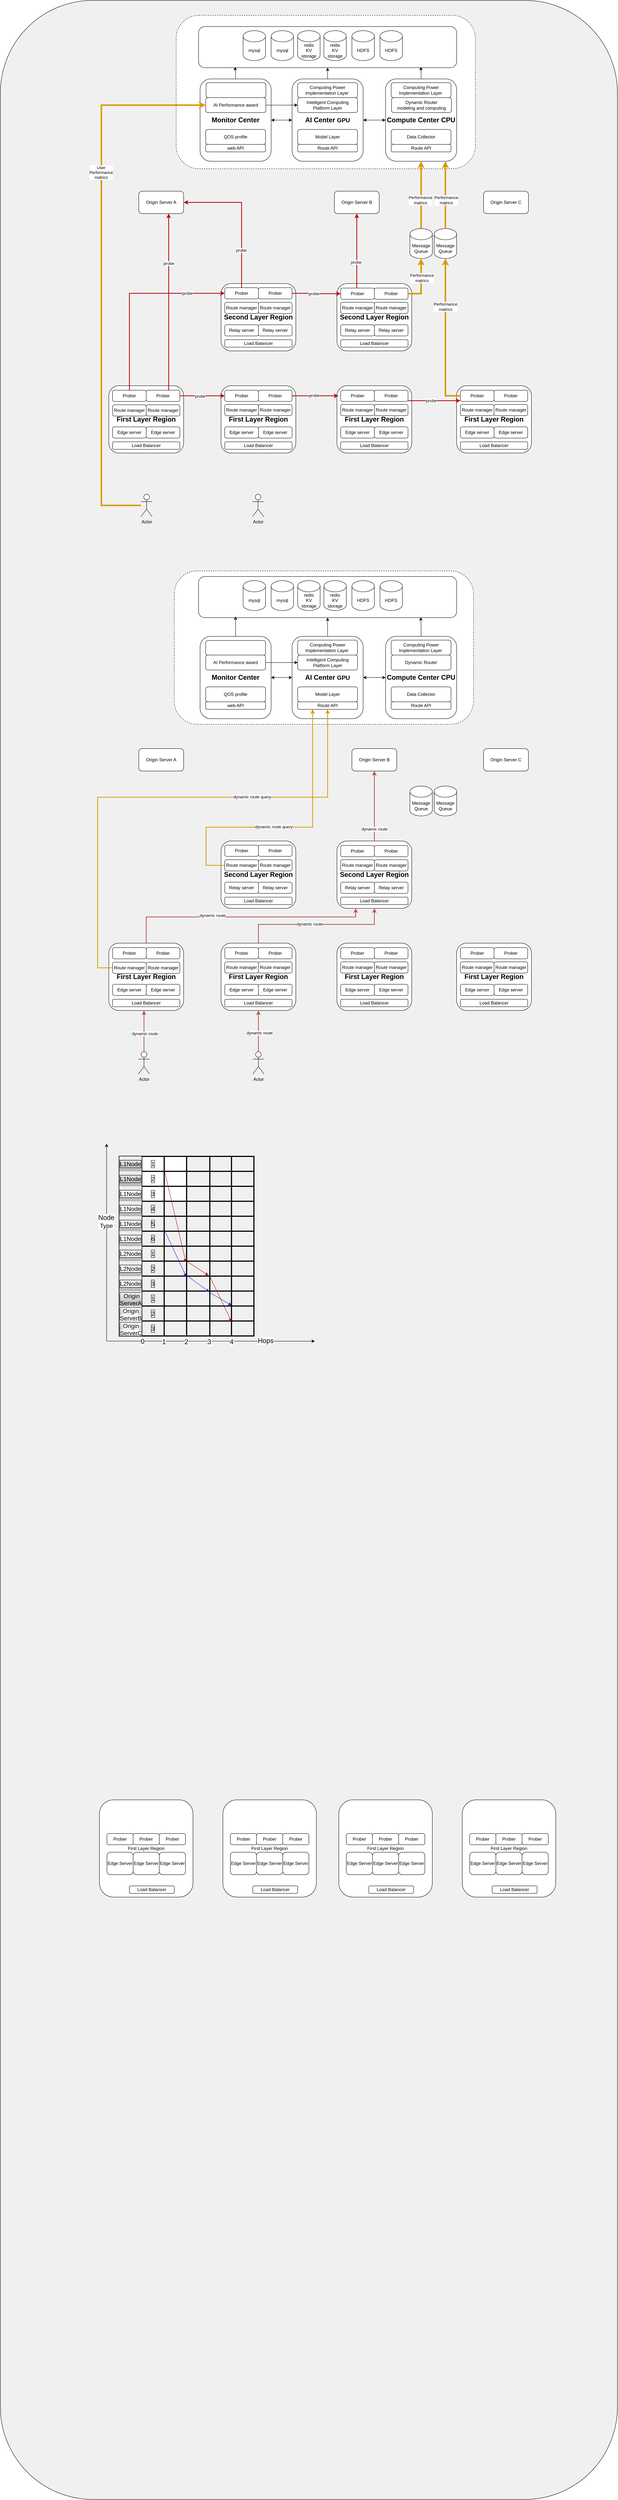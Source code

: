 <mxfile version="26.0.16">
  <diagram name="Page-1" id="P9pU9wxMOKHuX3EtcHgD">
    <mxGraphModel dx="3718" dy="2812" grid="1" gridSize="10" guides="1" tooltips="1" connect="1" arrows="1" fold="1" page="1" pageScale="1" pageWidth="850" pageHeight="1100" math="0" shadow="0">
      <root>
        <mxCell id="0" />
        <mxCell id="1" parent="0" />
        <mxCell id="ZZ9XeQo50VW3FPfhGWlt-1" value="" style="rounded=1;whiteSpace=wrap;html=1;gradientColor=none;fillStyle=auto;fillColor=#F0F0F0;strokeWidth=1;labelBorderColor=default;strokeColor=default;" parent="1" vertex="1">
          <mxGeometry x="-850" y="-570" width="1650" height="6680" as="geometry" />
        </mxCell>
        <mxCell id="4Ldmg-od4h7rYNVdyfpD-9" value="" style="rounded=1;whiteSpace=wrap;html=1;dashed=1;" vertex="1" parent="1">
          <mxGeometry x="-385" y="955" width="800" height="410" as="geometry" />
        </mxCell>
        <mxCell id="4Ldmg-od4h7rYNVdyfpD-8" value="" style="rounded=1;whiteSpace=wrap;html=1;dashed=1;" vertex="1" parent="1">
          <mxGeometry x="-380" y="-530" width="800" height="410" as="geometry" />
        </mxCell>
        <mxCell id="ZZ9XeQo50VW3FPfhGWlt-7" value="Origin Server A" style="rounded=1;whiteSpace=wrap;html=1;" parent="1" vertex="1">
          <mxGeometry x="-480" y="-60" width="120" height="60" as="geometry" />
        </mxCell>
        <mxCell id="ZZ9XeQo50VW3FPfhGWlt-12" value="Message&lt;div&gt;Queue&lt;/div&gt;" style="shape=cylinder3;whiteSpace=wrap;html=1;boundedLbl=1;backgroundOutline=1;size=15;" parent="1" vertex="1">
          <mxGeometry x="310" y="40" width="60" height="80" as="geometry" />
        </mxCell>
        <mxCell id="ZZ9XeQo50VW3FPfhGWlt-19" value="Trainer" style="rounded=1;whiteSpace=wrap;html=1;" parent="1" vertex="1">
          <mxGeometry x="-20" y="-320" width="90" height="40" as="geometry" />
        </mxCell>
        <mxCell id="ZZ9XeQo50VW3FPfhGWlt-397" style="edgeStyle=orthogonalEdgeStyle;rounded=0;orthogonalLoop=1;jettySize=auto;html=1;entryX=0.5;entryY=1;entryDx=0;entryDy=0;" parent="1" source="ZZ9XeQo50VW3FPfhGWlt-20" target="ZZ9XeQo50VW3FPfhGWlt-395" edge="1">
          <mxGeometry relative="1" as="geometry" />
        </mxCell>
        <mxCell id="ZZ9XeQo50VW3FPfhGWlt-20" value="&lt;b&gt;&lt;font style=&quot;font-size: 18px;&quot;&gt;AI Center&amp;nbsp;&lt;/font&gt;&lt;span style=&quot;font-size: medium; background-color: transparent;&quot;&gt;GPU&lt;/span&gt;&lt;/b&gt;" style="rounded=1;whiteSpace=wrap;html=1;" parent="1" vertex="1">
          <mxGeometry x="-70" y="-360" width="190" height="220" as="geometry" />
        </mxCell>
        <mxCell id="ZZ9XeQo50VW3FPfhGWlt-21" value="Route API" style="rounded=1;whiteSpace=wrap;html=1;" parent="1" vertex="1">
          <mxGeometry x="-55" y="-185" width="160" height="20" as="geometry" />
        </mxCell>
        <mxCell id="ZZ9XeQo50VW3FPfhGWlt-23" value="&lt;span style=&quot;-webkit-font-smoothing: antialiased; box-sizing: border-box; -webkit-tap-highlight-color: rgba(0, 0, 0, 0); color: initial; line-height: var(--md-box-samantha-normal-text-line-height); overflow-anchor: auto; text-align: left; background-color: rgb(255, 255, 255);&quot;&gt;&lt;font face=&quot;Helvetica&quot; style=&quot;font-size: 12px;&quot;&gt;Intelligent Computing Platform Layer&lt;/font&gt;&lt;/span&gt;" style="rounded=1;whiteSpace=wrap;html=1;" parent="1" vertex="1">
          <mxGeometry x="-55" y="-310" width="160" height="40" as="geometry" />
        </mxCell>
        <mxCell id="ZZ9XeQo50VW3FPfhGWlt-25" value="&lt;span style=&quot;-webkit-font-smoothing: antialiased; box-sizing: border-box; -webkit-tap-highlight-color: rgba(0, 0, 0, 0); color: initial; line-height: var(--md-box-samantha-normal-text-line-height); overflow-anchor: auto; text-align: left; background-color: rgb(255, 255, 255);&quot;&gt;&lt;font style=&quot;font-size: 12px;&quot; face=&quot;Helvetica&quot;&gt;Computing Power Implementation Layer&amp;nbsp;&lt;/font&gt;&lt;/span&gt;" style="rounded=1;whiteSpace=wrap;html=1;" parent="1" vertex="1">
          <mxGeometry x="-55" y="-350" width="160" height="40" as="geometry" />
        </mxCell>
        <mxCell id="ZZ9XeQo50VW3FPfhGWlt-29" value="Origin Server B" style="rounded=1;whiteSpace=wrap;html=1;" parent="1" vertex="1">
          <mxGeometry x="43" y="-60" width="120" height="60" as="geometry" />
        </mxCell>
        <mxCell id="ZZ9XeQo50VW3FPfhGWlt-30" value="Origin Server C" style="rounded=1;whiteSpace=wrap;html=1;" parent="1" vertex="1">
          <mxGeometry x="442" y="-60" width="120" height="60" as="geometry" />
        </mxCell>
        <mxCell id="ZZ9XeQo50VW3FPfhGWlt-34" value="First Layer Region" style="rounded=1;whiteSpace=wrap;html=1;" parent="1" vertex="1">
          <mxGeometry x="-255" y="4240" width="250" height="260" as="geometry" />
        </mxCell>
        <mxCell id="ZZ9XeQo50VW3FPfhGWlt-35" value="Prober" style="rounded=1;whiteSpace=wrap;html=1;" parent="1" vertex="1">
          <mxGeometry x="-235" y="4330" width="70" height="30" as="geometry" />
        </mxCell>
        <mxCell id="ZZ9XeQo50VW3FPfhGWlt-36" value="Edge Server" style="rounded=1;whiteSpace=wrap;html=1;" parent="1" vertex="1">
          <mxGeometry x="-235" y="4380" width="70" height="60" as="geometry" />
        </mxCell>
        <mxCell id="ZZ9XeQo50VW3FPfhGWlt-37" value="Edge Server" style="rounded=1;whiteSpace=wrap;html=1;" parent="1" vertex="1">
          <mxGeometry x="-165" y="4380" width="70" height="60" as="geometry" />
        </mxCell>
        <mxCell id="ZZ9XeQo50VW3FPfhGWlt-38" value="Edge Server" style="rounded=1;whiteSpace=wrap;html=1;" parent="1" vertex="1">
          <mxGeometry x="-95" y="4380" width="70" height="60" as="geometry" />
        </mxCell>
        <mxCell id="ZZ9XeQo50VW3FPfhGWlt-39" value="Load Balancer" style="rounded=1;whiteSpace=wrap;html=1;" parent="1" vertex="1">
          <mxGeometry x="-175" y="4470" width="120" height="20" as="geometry" />
        </mxCell>
        <mxCell id="ZZ9XeQo50VW3FPfhGWlt-40" value="Prober" style="rounded=1;whiteSpace=wrap;html=1;" parent="1" vertex="1">
          <mxGeometry x="-165" y="4330" width="70" height="30" as="geometry" />
        </mxCell>
        <mxCell id="ZZ9XeQo50VW3FPfhGWlt-41" value="Prober" style="rounded=1;whiteSpace=wrap;html=1;" parent="1" vertex="1">
          <mxGeometry x="-95" y="4330" width="70" height="30" as="geometry" />
        </mxCell>
        <mxCell id="ZZ9XeQo50VW3FPfhGWlt-42" value="First Layer Region" style="rounded=1;whiteSpace=wrap;html=1;" parent="1" vertex="1">
          <mxGeometry x="-585" y="4240" width="250" height="260" as="geometry" />
        </mxCell>
        <mxCell id="ZZ9XeQo50VW3FPfhGWlt-43" value="Prober" style="rounded=1;whiteSpace=wrap;html=1;" parent="1" vertex="1">
          <mxGeometry x="-565" y="4330" width="70" height="30" as="geometry" />
        </mxCell>
        <mxCell id="ZZ9XeQo50VW3FPfhGWlt-44" value="Edge Server" style="rounded=1;whiteSpace=wrap;html=1;" parent="1" vertex="1">
          <mxGeometry x="-565" y="4380" width="70" height="60" as="geometry" />
        </mxCell>
        <mxCell id="ZZ9XeQo50VW3FPfhGWlt-45" value="Edge Server" style="rounded=1;whiteSpace=wrap;html=1;" parent="1" vertex="1">
          <mxGeometry x="-495" y="4380" width="70" height="60" as="geometry" />
        </mxCell>
        <mxCell id="ZZ9XeQo50VW3FPfhGWlt-46" value="Edge Server" style="rounded=1;whiteSpace=wrap;html=1;" parent="1" vertex="1">
          <mxGeometry x="-425" y="4380" width="70" height="60" as="geometry" />
        </mxCell>
        <mxCell id="ZZ9XeQo50VW3FPfhGWlt-47" value="Load Balancer" style="rounded=1;whiteSpace=wrap;html=1;" parent="1" vertex="1">
          <mxGeometry x="-505" y="4470" width="120" height="20" as="geometry" />
        </mxCell>
        <mxCell id="ZZ9XeQo50VW3FPfhGWlt-48" value="Prober" style="rounded=1;whiteSpace=wrap;html=1;" parent="1" vertex="1">
          <mxGeometry x="-495" y="4330" width="70" height="30" as="geometry" />
        </mxCell>
        <mxCell id="ZZ9XeQo50VW3FPfhGWlt-49" value="Prober" style="rounded=1;whiteSpace=wrap;html=1;" parent="1" vertex="1">
          <mxGeometry x="-425" y="4330" width="70" height="30" as="geometry" />
        </mxCell>
        <mxCell id="ZZ9XeQo50VW3FPfhGWlt-50" value="&lt;font style=&quot;font-size: 18px;&quot;&gt;&lt;b&gt;Second Layer Region&lt;/b&gt;&lt;/font&gt;" style="rounded=1;whiteSpace=wrap;html=1;glass=0;shadow=0;" parent="1" vertex="1">
          <mxGeometry x="-260" y="187" width="200" height="180" as="geometry" />
        </mxCell>
        <mxCell id="ZZ9XeQo50VW3FPfhGWlt-151" style="edgeStyle=orthogonalEdgeStyle;rounded=0;orthogonalLoop=1;jettySize=auto;html=1;entryX=1;entryY=0.5;entryDx=0;entryDy=0;fillColor=#e51400;strokeColor=#B20000;strokeWidth=2;" parent="1" source="ZZ9XeQo50VW3FPfhGWlt-51" target="ZZ9XeQo50VW3FPfhGWlt-7" edge="1">
          <mxGeometry relative="1" as="geometry">
            <Array as="points">
              <mxPoint x="-205" y="-30" />
            </Array>
          </mxGeometry>
        </mxCell>
        <mxCell id="ZZ9XeQo50VW3FPfhGWlt-257" value="probe" style="edgeLabel;html=1;align=center;verticalAlign=middle;resizable=0;points=[];" parent="ZZ9XeQo50VW3FPfhGWlt-151" vertex="1" connectable="0">
          <mxGeometry x="-0.478" y="1" relative="1" as="geometry">
            <mxPoint as="offset" />
          </mxGeometry>
        </mxCell>
        <mxCell id="ZZ9XeQo50VW3FPfhGWlt-51" value="Prober" style="rounded=1;whiteSpace=wrap;html=1;" parent="1" vertex="1">
          <mxGeometry x="-250" y="198" width="90" height="30" as="geometry" />
        </mxCell>
        <mxCell id="ZZ9XeQo50VW3FPfhGWlt-55" value="Load Balancer" style="rounded=1;whiteSpace=wrap;html=1;" parent="1" vertex="1">
          <mxGeometry x="-250" y="337" width="180" height="20" as="geometry" />
        </mxCell>
        <mxCell id="ZZ9XeQo50VW3FPfhGWlt-153" style="edgeStyle=orthogonalEdgeStyle;rounded=0;orthogonalLoop=1;jettySize=auto;html=1;entryX=0;entryY=0.5;entryDx=0;entryDy=0;" parent="1" source="ZZ9XeQo50VW3FPfhGWlt-56" target="ZZ9XeQo50VW3FPfhGWlt-77" edge="1">
          <mxGeometry relative="1" as="geometry" />
        </mxCell>
        <mxCell id="ZZ9XeQo50VW3FPfhGWlt-56" value="Prober" style="rounded=1;whiteSpace=wrap;html=1;" parent="1" vertex="1">
          <mxGeometry x="-160" y="198" width="90" height="30" as="geometry" />
        </mxCell>
        <mxCell id="ZZ9XeQo50VW3FPfhGWlt-5" value="Relay server" style="rounded=1;whiteSpace=wrap;html=1;" parent="1" vertex="1">
          <mxGeometry x="-250" y="297" width="90" height="30" as="geometry" />
        </mxCell>
        <mxCell id="ZZ9XeQo50VW3FPfhGWlt-58" value="Relay server" style="rounded=1;whiteSpace=wrap;html=1;" parent="1" vertex="1">
          <mxGeometry x="-160" y="297" width="90" height="30" as="geometry" />
        </mxCell>
        <mxCell id="ZZ9XeQo50VW3FPfhGWlt-60" value="First Layer Region" style="rounded=1;whiteSpace=wrap;html=1;" parent="1" vertex="1">
          <mxGeometry x="385" y="4240" width="250" height="260" as="geometry" />
        </mxCell>
        <mxCell id="ZZ9XeQo50VW3FPfhGWlt-61" value="Prober" style="rounded=1;whiteSpace=wrap;html=1;" parent="1" vertex="1">
          <mxGeometry x="405" y="4330" width="70" height="30" as="geometry" />
        </mxCell>
        <mxCell id="ZZ9XeQo50VW3FPfhGWlt-62" value="Edge Server" style="rounded=1;whiteSpace=wrap;html=1;" parent="1" vertex="1">
          <mxGeometry x="405" y="4380" width="70" height="60" as="geometry" />
        </mxCell>
        <mxCell id="ZZ9XeQo50VW3FPfhGWlt-63" value="Edge Server" style="rounded=1;whiteSpace=wrap;html=1;" parent="1" vertex="1">
          <mxGeometry x="475" y="4380" width="70" height="60" as="geometry" />
        </mxCell>
        <mxCell id="ZZ9XeQo50VW3FPfhGWlt-64" value="Edge Server" style="rounded=1;whiteSpace=wrap;html=1;" parent="1" vertex="1">
          <mxGeometry x="545" y="4380" width="70" height="60" as="geometry" />
        </mxCell>
        <mxCell id="ZZ9XeQo50VW3FPfhGWlt-65" value="Load Balancer" style="rounded=1;whiteSpace=wrap;html=1;" parent="1" vertex="1">
          <mxGeometry x="465" y="4470" width="120" height="20" as="geometry" />
        </mxCell>
        <mxCell id="ZZ9XeQo50VW3FPfhGWlt-66" value="Prober" style="rounded=1;whiteSpace=wrap;html=1;" parent="1" vertex="1">
          <mxGeometry x="475" y="4330" width="70" height="30" as="geometry" />
        </mxCell>
        <mxCell id="ZZ9XeQo50VW3FPfhGWlt-67" value="Prober" style="rounded=1;whiteSpace=wrap;html=1;" parent="1" vertex="1">
          <mxGeometry x="545" y="4330" width="70" height="30" as="geometry" />
        </mxCell>
        <mxCell id="ZZ9XeQo50VW3FPfhGWlt-68" value="First Layer Region" style="rounded=1;whiteSpace=wrap;html=1;" parent="1" vertex="1">
          <mxGeometry x="55" y="4240" width="250" height="260" as="geometry" />
        </mxCell>
        <mxCell id="ZZ9XeQo50VW3FPfhGWlt-69" value="Prober" style="rounded=1;whiteSpace=wrap;html=1;" parent="1" vertex="1">
          <mxGeometry x="75" y="4330" width="70" height="30" as="geometry" />
        </mxCell>
        <mxCell id="ZZ9XeQo50VW3FPfhGWlt-70" value="Edge Server" style="rounded=1;whiteSpace=wrap;html=1;" parent="1" vertex="1">
          <mxGeometry x="75" y="4380" width="70" height="60" as="geometry" />
        </mxCell>
        <mxCell id="ZZ9XeQo50VW3FPfhGWlt-71" value="Edge Server" style="rounded=1;whiteSpace=wrap;html=1;" parent="1" vertex="1">
          <mxGeometry x="145" y="4380" width="70" height="60" as="geometry" />
        </mxCell>
        <mxCell id="ZZ9XeQo50VW3FPfhGWlt-72" value="Edge Server" style="rounded=1;whiteSpace=wrap;html=1;" parent="1" vertex="1">
          <mxGeometry x="215" y="4380" width="70" height="60" as="geometry" />
        </mxCell>
        <mxCell id="ZZ9XeQo50VW3FPfhGWlt-73" value="Load Balancer" style="rounded=1;whiteSpace=wrap;html=1;" parent="1" vertex="1">
          <mxGeometry x="135" y="4470" width="120" height="20" as="geometry" />
        </mxCell>
        <mxCell id="ZZ9XeQo50VW3FPfhGWlt-74" value="Prober" style="rounded=1;whiteSpace=wrap;html=1;" parent="1" vertex="1">
          <mxGeometry x="145" y="4330" width="70" height="30" as="geometry" />
        </mxCell>
        <mxCell id="ZZ9XeQo50VW3FPfhGWlt-75" value="Prober" style="rounded=1;whiteSpace=wrap;html=1;" parent="1" vertex="1">
          <mxGeometry x="215" y="4330" width="70" height="30" as="geometry" />
        </mxCell>
        <mxCell id="ZZ9XeQo50VW3FPfhGWlt-76" value="&lt;font style=&quot;font-size: 18px;&quot;&gt;&lt;b&gt;Second Layer Region&lt;/b&gt;&lt;/font&gt;" style="rounded=1;whiteSpace=wrap;html=1;" parent="1" vertex="1">
          <mxGeometry x="50" y="187" width="200" height="180" as="geometry" />
        </mxCell>
        <mxCell id="ZZ9XeQo50VW3FPfhGWlt-250" style="edgeStyle=orthogonalEdgeStyle;rounded=0;orthogonalLoop=1;jettySize=auto;html=1;entryX=0.5;entryY=1;entryDx=0;entryDy=0;fillColor=#e51400;strokeColor=#B20000;strokeWidth=2;" parent="1" source="ZZ9XeQo50VW3FPfhGWlt-77" target="ZZ9XeQo50VW3FPfhGWlt-29" edge="1">
          <mxGeometry relative="1" as="geometry">
            <Array as="points">
              <mxPoint x="103" y="150" />
              <mxPoint x="103" y="150" />
            </Array>
          </mxGeometry>
        </mxCell>
        <mxCell id="ZZ9XeQo50VW3FPfhGWlt-262" value="probe" style="edgeLabel;html=1;align=center;verticalAlign=middle;resizable=0;points=[];" parent="ZZ9XeQo50VW3FPfhGWlt-250" vertex="1" connectable="0">
          <mxGeometry x="-0.306" y="2" relative="1" as="geometry">
            <mxPoint as="offset" />
          </mxGeometry>
        </mxCell>
        <mxCell id="ZZ9XeQo50VW3FPfhGWlt-77" value="Prober" style="rounded=1;whiteSpace=wrap;html=1;" parent="1" vertex="1">
          <mxGeometry x="60" y="199" width="90" height="30" as="geometry" />
        </mxCell>
        <mxCell id="ZZ9XeQo50VW3FPfhGWlt-78" value="Load Balancer" style="rounded=1;whiteSpace=wrap;html=1;" parent="1" vertex="1">
          <mxGeometry x="60" y="337" width="180" height="20" as="geometry" />
        </mxCell>
        <mxCell id="ZZ9XeQo50VW3FPfhGWlt-79" value="Prober" style="rounded=1;whiteSpace=wrap;html=1;" parent="1" vertex="1">
          <mxGeometry x="150" y="199" width="90" height="30" as="geometry" />
        </mxCell>
        <mxCell id="ZZ9XeQo50VW3FPfhGWlt-80" value="Relay server" style="rounded=1;whiteSpace=wrap;html=1;" parent="1" vertex="1">
          <mxGeometry x="60" y="297" width="90" height="30" as="geometry" />
        </mxCell>
        <mxCell id="ZZ9XeQo50VW3FPfhGWlt-81" value="Relay server" style="rounded=1;whiteSpace=wrap;html=1;" parent="1" vertex="1">
          <mxGeometry x="150" y="297" width="90" height="30" as="geometry" />
        </mxCell>
        <mxCell id="ZZ9XeQo50VW3FPfhGWlt-254" style="edgeStyle=orthogonalEdgeStyle;rounded=0;orthogonalLoop=1;jettySize=auto;html=1;entryX=0.5;entryY=1;entryDx=0;entryDy=0;fillColor=#ffcd28;gradientColor=#ffa500;strokeColor=#d79b00;strokeWidth=4;" parent="1" source="ZZ9XeQo50VW3FPfhGWlt-82" target="ZZ9XeQo50VW3FPfhGWlt-111" edge="1">
          <mxGeometry relative="1" as="geometry" />
        </mxCell>
        <mxCell id="ZZ9XeQo50VW3FPfhGWlt-267" value="Performance&lt;div&gt;matrics&lt;/div&gt;" style="edgeLabel;html=1;align=center;verticalAlign=middle;resizable=0;points=[];" parent="ZZ9XeQo50VW3FPfhGWlt-254" vertex="1" connectable="0">
          <mxGeometry x="-0.267" y="2" relative="1" as="geometry">
            <mxPoint y="-10" as="offset" />
          </mxGeometry>
        </mxCell>
        <mxCell id="ZZ9XeQo50VW3FPfhGWlt-82" value="Message&lt;div&gt;Queue&lt;/div&gt;" style="shape=cylinder3;whiteSpace=wrap;html=1;boundedLbl=1;backgroundOutline=1;size=15;" parent="1" vertex="1">
          <mxGeometry x="245" y="40" width="60" height="80" as="geometry" />
        </mxCell>
        <mxCell id="ZZ9XeQo50VW3FPfhGWlt-83" value="&lt;font style=&quot;font-size: 18px;&quot;&gt;&lt;b&gt;First Layer Region&lt;/b&gt;&lt;/font&gt;" style="rounded=1;whiteSpace=wrap;html=1;" parent="1" vertex="1">
          <mxGeometry x="-560" y="460" width="200" height="180" as="geometry" />
        </mxCell>
        <mxCell id="ZZ9XeQo50VW3FPfhGWlt-150" style="edgeStyle=orthogonalEdgeStyle;rounded=0;orthogonalLoop=1;jettySize=auto;html=1;entryX=0;entryY=0.5;entryDx=0;entryDy=0;strokeWidth=2;fillColor=#e51400;strokeColor=#B20000;" parent="1" source="ZZ9XeQo50VW3FPfhGWlt-84" target="ZZ9XeQo50VW3FPfhGWlt-51" edge="1">
          <mxGeometry relative="1" as="geometry">
            <Array as="points">
              <mxPoint x="-505" y="213" />
            </Array>
          </mxGeometry>
        </mxCell>
        <mxCell id="ZZ9XeQo50VW3FPfhGWlt-259" value="probe" style="edgeLabel;html=1;align=center;verticalAlign=middle;resizable=0;points=[];" parent="ZZ9XeQo50VW3FPfhGWlt-150" vertex="1" connectable="0">
          <mxGeometry x="0.611" relative="1" as="geometry">
            <mxPoint as="offset" />
          </mxGeometry>
        </mxCell>
        <mxCell id="ZZ9XeQo50VW3FPfhGWlt-84" value="Prober" style="rounded=1;whiteSpace=wrap;html=1;" parent="1" vertex="1">
          <mxGeometry x="-550" y="472" width="90" height="30" as="geometry" />
        </mxCell>
        <mxCell id="ZZ9XeQo50VW3FPfhGWlt-85" value="Load Balancer" style="rounded=1;whiteSpace=wrap;html=1;" parent="1" vertex="1">
          <mxGeometry x="-550" y="610" width="180" height="20" as="geometry" />
        </mxCell>
        <mxCell id="ZZ9XeQo50VW3FPfhGWlt-158" style="edgeStyle=orthogonalEdgeStyle;rounded=0;orthogonalLoop=1;jettySize=auto;html=1;fillColor=#e51400;strokeColor=#B20000;strokeWidth=2;" parent="1" source="ZZ9XeQo50VW3FPfhGWlt-86" edge="1">
          <mxGeometry relative="1" as="geometry">
            <mxPoint x="-400" as="targetPoint" />
            <Array as="points">
              <mxPoint x="-400" />
            </Array>
          </mxGeometry>
        </mxCell>
        <mxCell id="ZZ9XeQo50VW3FPfhGWlt-258" value="probe" style="edgeLabel;html=1;align=center;verticalAlign=middle;resizable=0;points=[];" parent="ZZ9XeQo50VW3FPfhGWlt-158" vertex="1" connectable="0">
          <mxGeometry x="0.439" relative="1" as="geometry">
            <mxPoint as="offset" />
          </mxGeometry>
        </mxCell>
        <mxCell id="ZZ9XeQo50VW3FPfhGWlt-86" value="Prober" style="rounded=1;whiteSpace=wrap;html=1;" parent="1" vertex="1">
          <mxGeometry x="-460" y="472" width="90" height="30" as="geometry" />
        </mxCell>
        <mxCell id="ZZ9XeQo50VW3FPfhGWlt-87" value="Edge server" style="rounded=1;whiteSpace=wrap;html=1;" parent="1" vertex="1">
          <mxGeometry x="-550" y="570" width="90" height="30" as="geometry" />
        </mxCell>
        <mxCell id="ZZ9XeQo50VW3FPfhGWlt-88" value="Edge server" style="rounded=1;whiteSpace=wrap;html=1;" parent="1" vertex="1">
          <mxGeometry x="-460" y="570" width="90" height="30" as="geometry" />
        </mxCell>
        <mxCell id="ZZ9XeQo50VW3FPfhGWlt-89" value="&lt;font style=&quot;font-size: 18px;&quot;&gt;&lt;b&gt;First Layer Region&lt;/b&gt;&lt;/font&gt;" style="rounded=1;whiteSpace=wrap;html=1;" parent="1" vertex="1">
          <mxGeometry x="-260" y="460" width="200" height="180" as="geometry" />
        </mxCell>
        <mxCell id="ZZ9XeQo50VW3FPfhGWlt-90" value="Prober" style="rounded=1;whiteSpace=wrap;html=1;" parent="1" vertex="1">
          <mxGeometry x="-250" y="472" width="90" height="30" as="geometry" />
        </mxCell>
        <mxCell id="ZZ9XeQo50VW3FPfhGWlt-91" value="Load Balancer" style="rounded=1;whiteSpace=wrap;html=1;" parent="1" vertex="1">
          <mxGeometry x="-250" y="610" width="180" height="20" as="geometry" />
        </mxCell>
        <mxCell id="ZZ9XeQo50VW3FPfhGWlt-92" value="Prober" style="rounded=1;whiteSpace=wrap;html=1;" parent="1" vertex="1">
          <mxGeometry x="-160" y="472" width="90" height="30" as="geometry" />
        </mxCell>
        <mxCell id="ZZ9XeQo50VW3FPfhGWlt-93" value="Edge server" style="rounded=1;whiteSpace=wrap;html=1;" parent="1" vertex="1">
          <mxGeometry x="-250" y="570" width="90" height="30" as="geometry" />
        </mxCell>
        <mxCell id="ZZ9XeQo50VW3FPfhGWlt-94" value="Edge server" style="rounded=1;whiteSpace=wrap;html=1;" parent="1" vertex="1">
          <mxGeometry x="-160" y="570" width="90" height="30" as="geometry" />
        </mxCell>
        <mxCell id="ZZ9XeQo50VW3FPfhGWlt-95" value="&lt;font style=&quot;font-size: 18px;&quot;&gt;&lt;b&gt;First Layer Region&lt;/b&gt;&lt;/font&gt;" style="rounded=1;whiteSpace=wrap;html=1;" parent="1" vertex="1">
          <mxGeometry x="50" y="460" width="200" height="180" as="geometry" />
        </mxCell>
        <mxCell id="ZZ9XeQo50VW3FPfhGWlt-96" value="Prober" style="rounded=1;whiteSpace=wrap;html=1;" parent="1" vertex="1">
          <mxGeometry x="60" y="472" width="90" height="30" as="geometry" />
        </mxCell>
        <mxCell id="ZZ9XeQo50VW3FPfhGWlt-97" value="Load Balancer" style="rounded=1;whiteSpace=wrap;html=1;" parent="1" vertex="1">
          <mxGeometry x="60" y="610" width="180" height="20" as="geometry" />
        </mxCell>
        <mxCell id="ZZ9XeQo50VW3FPfhGWlt-98" value="Prober" style="rounded=1;whiteSpace=wrap;html=1;" parent="1" vertex="1">
          <mxGeometry x="150" y="472" width="90" height="30" as="geometry" />
        </mxCell>
        <mxCell id="ZZ9XeQo50VW3FPfhGWlt-99" value="Edge server" style="rounded=1;whiteSpace=wrap;html=1;" parent="1" vertex="1">
          <mxGeometry x="60" y="570" width="90" height="30" as="geometry" />
        </mxCell>
        <mxCell id="ZZ9XeQo50VW3FPfhGWlt-100" value="Edge server" style="rounded=1;whiteSpace=wrap;html=1;" parent="1" vertex="1">
          <mxGeometry x="150" y="570" width="90" height="30" as="geometry" />
        </mxCell>
        <mxCell id="ZZ9XeQo50VW3FPfhGWlt-101" value="&lt;font style=&quot;font-size: 18px;&quot;&gt;&lt;b&gt;First Layer Region&lt;/b&gt;&lt;/font&gt;" style="rounded=1;whiteSpace=wrap;html=1;" parent="1" vertex="1">
          <mxGeometry x="370" y="460" width="200" height="180" as="geometry" />
        </mxCell>
        <mxCell id="ZZ9XeQo50VW3FPfhGWlt-102" value="Prober" style="rounded=1;whiteSpace=wrap;html=1;" parent="1" vertex="1">
          <mxGeometry x="380" y="472" width="90" height="30" as="geometry" />
        </mxCell>
        <mxCell id="ZZ9XeQo50VW3FPfhGWlt-103" value="Load Balancer" style="rounded=1;whiteSpace=wrap;html=1;" parent="1" vertex="1">
          <mxGeometry x="380" y="610" width="180" height="20" as="geometry" />
        </mxCell>
        <mxCell id="ZZ9XeQo50VW3FPfhGWlt-104" value="Prober" style="rounded=1;whiteSpace=wrap;html=1;" parent="1" vertex="1">
          <mxGeometry x="470" y="472" width="90" height="30" as="geometry" />
        </mxCell>
        <mxCell id="ZZ9XeQo50VW3FPfhGWlt-105" value="Edge server" style="rounded=1;whiteSpace=wrap;html=1;" parent="1" vertex="1">
          <mxGeometry x="380" y="570" width="90" height="30" as="geometry" />
        </mxCell>
        <mxCell id="ZZ9XeQo50VW3FPfhGWlt-106" value="Edge server" style="rounded=1;whiteSpace=wrap;html=1;" parent="1" vertex="1">
          <mxGeometry x="470" y="570" width="90" height="30" as="geometry" />
        </mxCell>
        <mxCell id="ZZ9XeQo50VW3FPfhGWlt-107" value="Actor" style="shape=umlActor;verticalLabelPosition=bottom;verticalAlign=top;html=1;outlineConnect=0;" parent="1" vertex="1">
          <mxGeometry x="-474" y="750" width="30" height="60" as="geometry" />
        </mxCell>
        <mxCell id="ZZ9XeQo50VW3FPfhGWlt-108" value="&lt;span style=&quot;-webkit-font-smoothing: antialiased; box-sizing: border-box; -webkit-tap-highlight-color: rgba(0, 0, 0, 0); color: initial; line-height: var(--md-box-samantha-normal-text-line-height); overflow-anchor: auto; text-align: left; background-color: rgb(255, 255, 255);&quot;&gt;&lt;font face=&quot;Helvetica&quot; style=&quot;font-size: 12px;&quot;&gt;Model Layer&lt;/font&gt;&lt;/span&gt;" style="rounded=1;whiteSpace=wrap;html=1;" parent="1" vertex="1">
          <mxGeometry x="-55" y="-225" width="160" height="40" as="geometry" />
        </mxCell>
        <mxCell id="ZZ9XeQo50VW3FPfhGWlt-110" value="Trainer" style="rounded=1;whiteSpace=wrap;html=1;" parent="1" vertex="1">
          <mxGeometry x="230" y="-320" width="90" height="40" as="geometry" />
        </mxCell>
        <mxCell id="ZZ9XeQo50VW3FPfhGWlt-111" value="&lt;font style=&quot;font-size: 18px;&quot;&gt;&lt;b&gt;Compute Center&amp;nbsp;&lt;span style=&quot;background-color: transparent;&quot;&gt;CPU&lt;/span&gt;&lt;/b&gt;&lt;/font&gt;" style="rounded=1;whiteSpace=wrap;html=1;" parent="1" vertex="1">
          <mxGeometry x="180" y="-360" width="190" height="220" as="geometry" />
        </mxCell>
        <mxCell id="ZZ9XeQo50VW3FPfhGWlt-112" value="Route API" style="rounded=1;whiteSpace=wrap;html=1;" parent="1" vertex="1">
          <mxGeometry x="195" y="-185" width="160" height="20" as="geometry" />
        </mxCell>
        <mxCell id="ZZ9XeQo50VW3FPfhGWlt-113" value="&lt;div style=&quot;&quot;&gt;&lt;span style=&quot;background-color: rgb(255, 255, 255);&quot;&gt;Dynamic Router&lt;/span&gt;&lt;/div&gt;&lt;div style=&quot;&quot;&gt;&lt;span style=&quot;background-color: rgb(255, 255, 255);&quot;&gt;modeling and computing&lt;/span&gt;&lt;/div&gt;" style="rounded=1;whiteSpace=wrap;html=1;align=center;" parent="1" vertex="1">
          <mxGeometry x="196" y="-310" width="160" height="40" as="geometry" />
        </mxCell>
        <mxCell id="ZZ9XeQo50VW3FPfhGWlt-114" value="&lt;span style=&quot;-webkit-font-smoothing: antialiased; box-sizing: border-box; -webkit-tap-highlight-color: rgba(0, 0, 0, 0); color: initial; line-height: var(--md-box-samantha-normal-text-line-height); overflow-anchor: auto; text-align: left; background-color: rgb(255, 255, 255);&quot;&gt;&lt;font style=&quot;font-size: 12px;&quot; face=&quot;Helvetica&quot;&gt;Computing Power Implementation Layer&amp;nbsp;&lt;/font&gt;&lt;/span&gt;" style="rounded=1;whiteSpace=wrap;html=1;" parent="1" vertex="1">
          <mxGeometry x="195" y="-350" width="160" height="40" as="geometry" />
        </mxCell>
        <mxCell id="ZZ9XeQo50VW3FPfhGWlt-115" value="&lt;span style=&quot;-webkit-font-smoothing: antialiased; box-sizing: border-box; -webkit-tap-highlight-color: rgba(0, 0, 0, 0); color: initial; line-height: var(--md-box-samantha-normal-text-line-height); overflow-anchor: auto; text-align: left; background-color: rgb(255, 255, 255);&quot;&gt;&lt;font face=&quot;Helvetica&quot; style=&quot;font-size: 12px;&quot;&gt;Data Collector&lt;/font&gt;&lt;/span&gt;" style="rounded=1;whiteSpace=wrap;html=1;" parent="1" vertex="1">
          <mxGeometry x="195" y="-225" width="160" height="40" as="geometry" />
        </mxCell>
        <mxCell id="ZZ9XeQo50VW3FPfhGWlt-117" value="Trainer" style="rounded=1;whiteSpace=wrap;html=1;" parent="1" vertex="1">
          <mxGeometry x="-266" y="-320" width="90" height="40" as="geometry" />
        </mxCell>
        <mxCell id="ZZ9XeQo50VW3FPfhGWlt-118" value="&lt;font style=&quot;font-size: 18px;&quot;&gt;&lt;b&gt;Monitor Center&lt;/b&gt;&lt;/font&gt;" style="rounded=1;whiteSpace=wrap;html=1;" parent="1" vertex="1">
          <mxGeometry x="-316" y="-360" width="190" height="220" as="geometry" />
        </mxCell>
        <mxCell id="ZZ9XeQo50VW3FPfhGWlt-119" value="web API" style="rounded=1;whiteSpace=wrap;html=1;" parent="1" vertex="1">
          <mxGeometry x="-301" y="-185" width="160" height="20" as="geometry" />
        </mxCell>
        <mxCell id="ZZ9XeQo50VW3FPfhGWlt-120" value="" style="rounded=1;whiteSpace=wrap;html=1;" parent="1" vertex="1">
          <mxGeometry x="-300" y="-350" width="160" height="40" as="geometry" />
        </mxCell>
        <mxCell id="4Ldmg-od4h7rYNVdyfpD-12" style="edgeStyle=orthogonalEdgeStyle;rounded=0;orthogonalLoop=1;jettySize=auto;html=1;entryX=0;entryY=0.5;entryDx=0;entryDy=0;" edge="1" parent="1" source="ZZ9XeQo50VW3FPfhGWlt-121" target="ZZ9XeQo50VW3FPfhGWlt-23">
          <mxGeometry relative="1" as="geometry" />
        </mxCell>
        <mxCell id="ZZ9XeQo50VW3FPfhGWlt-121" value="AI Performance award" style="rounded=1;whiteSpace=wrap;html=1;" parent="1" vertex="1">
          <mxGeometry x="-301" y="-310" width="161" height="40" as="geometry" />
        </mxCell>
        <mxCell id="ZZ9XeQo50VW3FPfhGWlt-122" value="&lt;span style=&quot;text-align: left; background-color: rgb(255, 255, 255);&quot;&gt;QOS profile&lt;/span&gt;" style="rounded=1;whiteSpace=wrap;html=1;" parent="1" vertex="1">
          <mxGeometry x="-301" y="-225" width="160" height="40" as="geometry" />
        </mxCell>
        <mxCell id="ZZ9XeQo50VW3FPfhGWlt-129" value="Route manager" style="rounded=1;whiteSpace=wrap;html=1;" parent="1" vertex="1">
          <mxGeometry x="-250" y="237" width="90" height="30" as="geometry" />
        </mxCell>
        <mxCell id="ZZ9XeQo50VW3FPfhGWlt-130" value="Route manager" style="rounded=1;whiteSpace=wrap;html=1;" parent="1" vertex="1">
          <mxGeometry x="-160" y="237" width="90" height="30" as="geometry" />
        </mxCell>
        <mxCell id="ZZ9XeQo50VW3FPfhGWlt-132" value="Route manager" style="rounded=1;whiteSpace=wrap;html=1;" parent="1" vertex="1">
          <mxGeometry x="60" y="237" width="90" height="30" as="geometry" />
        </mxCell>
        <mxCell id="ZZ9XeQo50VW3FPfhGWlt-133" value="Route manager" style="rounded=1;whiteSpace=wrap;html=1;" parent="1" vertex="1">
          <mxGeometry x="150" y="237" width="90" height="30" as="geometry" />
        </mxCell>
        <mxCell id="ZZ9XeQo50VW3FPfhGWlt-134" value="Route manager" style="rounded=1;whiteSpace=wrap;html=1;" parent="1" vertex="1">
          <mxGeometry x="-550" y="511" width="90" height="30" as="geometry" />
        </mxCell>
        <mxCell id="ZZ9XeQo50VW3FPfhGWlt-135" value="Route manager" style="rounded=1;whiteSpace=wrap;html=1;" parent="1" vertex="1">
          <mxGeometry x="-460" y="511" width="90" height="30" as="geometry" />
        </mxCell>
        <mxCell id="ZZ9XeQo50VW3FPfhGWlt-136" value="Route manager" style="rounded=1;whiteSpace=wrap;html=1;" parent="1" vertex="1">
          <mxGeometry x="-250" y="510" width="90" height="30" as="geometry" />
        </mxCell>
        <mxCell id="ZZ9XeQo50VW3FPfhGWlt-137" value="Route manager" style="rounded=1;whiteSpace=wrap;html=1;" parent="1" vertex="1">
          <mxGeometry x="-160" y="510" width="90" height="30" as="geometry" />
        </mxCell>
        <mxCell id="ZZ9XeQo50VW3FPfhGWlt-138" value="Route manager" style="rounded=1;whiteSpace=wrap;html=1;" parent="1" vertex="1">
          <mxGeometry x="60" y="510" width="90" height="30" as="geometry" />
        </mxCell>
        <mxCell id="ZZ9XeQo50VW3FPfhGWlt-139" value="Route manager" style="rounded=1;whiteSpace=wrap;html=1;" parent="1" vertex="1">
          <mxGeometry x="150" y="510" width="90" height="30" as="geometry" />
        </mxCell>
        <mxCell id="ZZ9XeQo50VW3FPfhGWlt-140" value="Route manager" style="rounded=1;whiteSpace=wrap;html=1;" parent="1" vertex="1">
          <mxGeometry x="380" y="510" width="90" height="30" as="geometry" />
        </mxCell>
        <mxCell id="ZZ9XeQo50VW3FPfhGWlt-141" value="Route manager" style="rounded=1;whiteSpace=wrap;html=1;" parent="1" vertex="1">
          <mxGeometry x="470" y="510" width="90" height="30" as="geometry" />
        </mxCell>
        <mxCell id="ZZ9XeQo50VW3FPfhGWlt-143" value="Actor" style="shape=umlActor;verticalLabelPosition=bottom;verticalAlign=top;html=1;outlineConnect=0;" parent="1" vertex="1">
          <mxGeometry x="-176" y="750" width="30" height="60" as="geometry" />
        </mxCell>
        <mxCell id="ZZ9XeQo50VW3FPfhGWlt-148" style="edgeStyle=orthogonalEdgeStyle;rounded=0;orthogonalLoop=1;jettySize=auto;html=1;entryX=0.02;entryY=0.15;entryDx=0;entryDy=0;entryPerimeter=0;strokeWidth=2;fillColor=#e51400;strokeColor=#B20000;" parent="1" source="ZZ9XeQo50VW3FPfhGWlt-92" target="ZZ9XeQo50VW3FPfhGWlt-95" edge="1">
          <mxGeometry relative="1" as="geometry" />
        </mxCell>
        <mxCell id="ZZ9XeQo50VW3FPfhGWlt-261" value="probe" style="edgeLabel;html=1;align=center;verticalAlign=middle;resizable=0;points=[];" parent="ZZ9XeQo50VW3FPfhGWlt-148" vertex="1" connectable="0">
          <mxGeometry x="-0.048" y="1" relative="1" as="geometry">
            <mxPoint as="offset" />
          </mxGeometry>
        </mxCell>
        <mxCell id="ZZ9XeQo50VW3FPfhGWlt-149" style="edgeStyle=orthogonalEdgeStyle;rounded=0;orthogonalLoop=1;jettySize=auto;html=1;strokeWidth=2;fillColor=#e51400;strokeColor=#B20000;" parent="1" source="ZZ9XeQo50VW3FPfhGWlt-98" target="ZZ9XeQo50VW3FPfhGWlt-102" edge="1">
          <mxGeometry relative="1" as="geometry">
            <Array as="points">
              <mxPoint x="310" y="500" />
              <mxPoint x="310" y="500" />
            </Array>
          </mxGeometry>
        </mxCell>
        <mxCell id="ZZ9XeQo50VW3FPfhGWlt-264" value="probe" style="edgeLabel;html=1;align=center;verticalAlign=middle;resizable=0;points=[];" parent="ZZ9XeQo50VW3FPfhGWlt-149" vertex="1" connectable="0">
          <mxGeometry x="-0.114" relative="1" as="geometry">
            <mxPoint as="offset" />
          </mxGeometry>
        </mxCell>
        <mxCell id="ZZ9XeQo50VW3FPfhGWlt-154" style="edgeStyle=orthogonalEdgeStyle;rounded=0;orthogonalLoop=1;jettySize=auto;html=1;entryX=0;entryY=0.5;entryDx=0;entryDy=0;fillColor=#e51400;strokeColor=#B20000;strokeWidth=2;" parent="1" source="ZZ9XeQo50VW3FPfhGWlt-56" target="ZZ9XeQo50VW3FPfhGWlt-77" edge="1">
          <mxGeometry relative="1" as="geometry" />
        </mxCell>
        <mxCell id="ZZ9XeQo50VW3FPfhGWlt-263" value="probe" style="edgeLabel;html=1;align=center;verticalAlign=middle;resizable=0;points=[];" parent="ZZ9XeQo50VW3FPfhGWlt-154" vertex="1" connectable="0">
          <mxGeometry x="-0.115" y="-1" relative="1" as="geometry">
            <mxPoint as="offset" />
          </mxGeometry>
        </mxCell>
        <mxCell id="ZZ9XeQo50VW3FPfhGWlt-159" value="" style="endArrow=classic;startArrow=classic;html=1;rounded=0;entryX=0;entryY=0.5;entryDx=0;entryDy=0;" parent="1" source="ZZ9XeQo50VW3FPfhGWlt-20" target="ZZ9XeQo50VW3FPfhGWlt-111" edge="1">
          <mxGeometry width="50" height="50" relative="1" as="geometry">
            <mxPoint x="-60" y="-50" as="sourcePoint" />
            <mxPoint x="-10" y="-100" as="targetPoint" />
          </mxGeometry>
        </mxCell>
        <mxCell id="ZZ9XeQo50VW3FPfhGWlt-251" style="edgeStyle=orthogonalEdgeStyle;rounded=0;orthogonalLoop=1;jettySize=auto;html=1;entryX=0.5;entryY=1;entryDx=0;entryDy=0;entryPerimeter=0;fillColor=#ffcd28;gradientColor=#ffa500;strokeColor=#d79b00;strokeWidth=4;" parent="1" source="ZZ9XeQo50VW3FPfhGWlt-102" target="ZZ9XeQo50VW3FPfhGWlt-12" edge="1">
          <mxGeometry relative="1" as="geometry">
            <Array as="points">
              <mxPoint x="340" y="487" />
            </Array>
          </mxGeometry>
        </mxCell>
        <mxCell id="ZZ9XeQo50VW3FPfhGWlt-265" value="Performance&lt;div&gt;matrics&lt;/div&gt;" style="edgeLabel;html=1;align=center;verticalAlign=middle;resizable=0;points=[];" parent="ZZ9XeQo50VW3FPfhGWlt-251" vertex="1" connectable="0">
          <mxGeometry x="0.366" relative="1" as="geometry">
            <mxPoint as="offset" />
          </mxGeometry>
        </mxCell>
        <mxCell id="ZZ9XeQo50VW3FPfhGWlt-252" style="edgeStyle=orthogonalEdgeStyle;rounded=0;orthogonalLoop=1;jettySize=auto;html=1;entryX=0.5;entryY=1;entryDx=0;entryDy=0;entryPerimeter=0;fillColor=#ffcd28;gradientColor=#ffa500;strokeColor=#d79b00;strokeWidth=4;" parent="1" source="ZZ9XeQo50VW3FPfhGWlt-79" target="ZZ9XeQo50VW3FPfhGWlt-82" edge="1">
          <mxGeometry relative="1" as="geometry" />
        </mxCell>
        <mxCell id="ZZ9XeQo50VW3FPfhGWlt-369" value="Performance&lt;div&gt;matrics&lt;/div&gt;" style="edgeLabel;html=1;align=center;verticalAlign=middle;resizable=0;points=[];" parent="ZZ9XeQo50VW3FPfhGWlt-252" vertex="1" connectable="0">
          <mxGeometry x="0.194" y="-2" relative="1" as="geometry">
            <mxPoint as="offset" />
          </mxGeometry>
        </mxCell>
        <mxCell id="ZZ9XeQo50VW3FPfhGWlt-253" style="edgeStyle=orthogonalEdgeStyle;rounded=0;orthogonalLoop=1;jettySize=auto;html=1;entryX=0.842;entryY=1;entryDx=0;entryDy=0;entryPerimeter=0;fillColor=#ffcd28;gradientColor=#ffa500;strokeColor=#d79b00;strokeWidth=4;" parent="1" source="ZZ9XeQo50VW3FPfhGWlt-12" target="ZZ9XeQo50VW3FPfhGWlt-111" edge="1">
          <mxGeometry relative="1" as="geometry" />
        </mxCell>
        <mxCell id="ZZ9XeQo50VW3FPfhGWlt-266" value="Performance&lt;div&gt;matrics&lt;/div&gt;" style="edgeLabel;html=1;align=center;verticalAlign=middle;resizable=0;points=[];" parent="ZZ9XeQo50VW3FPfhGWlt-253" vertex="1" connectable="0">
          <mxGeometry x="-0.156" y="-2" relative="1" as="geometry">
            <mxPoint as="offset" />
          </mxGeometry>
        </mxCell>
        <mxCell id="ZZ9XeQo50VW3FPfhGWlt-255" value="" style="endArrow=classic;startArrow=classic;html=1;rounded=0;entryX=0;entryY=0.5;entryDx=0;entryDy=0;exitX=1;exitY=0.5;exitDx=0;exitDy=0;" parent="1" source="ZZ9XeQo50VW3FPfhGWlt-118" target="ZZ9XeQo50VW3FPfhGWlt-20" edge="1">
          <mxGeometry width="50" height="50" relative="1" as="geometry">
            <mxPoint x="-120" y="-250" as="sourcePoint" />
            <mxPoint x="-70" y="-300" as="targetPoint" />
          </mxGeometry>
        </mxCell>
        <mxCell id="ZZ9XeQo50VW3FPfhGWlt-147" style="edgeStyle=orthogonalEdgeStyle;rounded=0;orthogonalLoop=1;jettySize=auto;html=1;entryX=0;entryY=0.5;entryDx=0;entryDy=0;strokeWidth=2;fillColor=#e51400;strokeColor=#B20000;" parent="1" source="ZZ9XeQo50VW3FPfhGWlt-86" target="ZZ9XeQo50VW3FPfhGWlt-90" edge="1">
          <mxGeometry relative="1" as="geometry" />
        </mxCell>
        <mxCell id="ZZ9XeQo50VW3FPfhGWlt-260" value="probe" style="edgeLabel;html=1;align=center;verticalAlign=middle;resizable=0;points=[];" parent="ZZ9XeQo50VW3FPfhGWlt-147" vertex="1" connectable="0">
          <mxGeometry x="-0.1" y="-1" relative="1" as="geometry">
            <mxPoint as="offset" />
          </mxGeometry>
        </mxCell>
        <mxCell id="ZZ9XeQo50VW3FPfhGWlt-270" value="Origin Server A" style="rounded=1;whiteSpace=wrap;html=1;" parent="1" vertex="1">
          <mxGeometry x="-480" y="1430" width="120" height="60" as="geometry" />
        </mxCell>
        <mxCell id="ZZ9XeQo50VW3FPfhGWlt-271" value="Message&lt;div&gt;Queue&lt;/div&gt;" style="shape=cylinder3;whiteSpace=wrap;html=1;boundedLbl=1;backgroundOutline=1;size=15;" parent="1" vertex="1">
          <mxGeometry x="310" y="1530" width="60" height="80" as="geometry" />
        </mxCell>
        <mxCell id="ZZ9XeQo50VW3FPfhGWlt-272" value="Trainer" style="rounded=1;whiteSpace=wrap;html=1;" parent="1" vertex="1">
          <mxGeometry x="-20" y="1170" width="90" height="40" as="geometry" />
        </mxCell>
        <mxCell id="ZZ9XeQo50VW3FPfhGWlt-407" style="edgeStyle=orthogonalEdgeStyle;rounded=0;orthogonalLoop=1;jettySize=auto;html=1;entryX=0.5;entryY=1;entryDx=0;entryDy=0;" parent="1" source="ZZ9XeQo50VW3FPfhGWlt-273" target="ZZ9XeQo50VW3FPfhGWlt-399" edge="1">
          <mxGeometry relative="1" as="geometry" />
        </mxCell>
        <mxCell id="ZZ9XeQo50VW3FPfhGWlt-273" value="&lt;b&gt;&lt;font style=&quot;font-size: 18px;&quot;&gt;AI Center&amp;nbsp;&lt;/font&gt;&lt;span style=&quot;font-size: medium; background-color: transparent;&quot;&gt;GPU&lt;/span&gt;&lt;/b&gt;" style="rounded=1;whiteSpace=wrap;html=1;" parent="1" vertex="1">
          <mxGeometry x="-70" y="1130" width="190" height="220" as="geometry" />
        </mxCell>
        <mxCell id="ZZ9XeQo50VW3FPfhGWlt-274" value="Route API" style="rounded=1;whiteSpace=wrap;html=1;" parent="1" vertex="1">
          <mxGeometry x="-55" y="1305" width="160" height="20" as="geometry" />
        </mxCell>
        <mxCell id="ZZ9XeQo50VW3FPfhGWlt-275" value="&lt;span style=&quot;-webkit-font-smoothing: antialiased; box-sizing: border-box; -webkit-tap-highlight-color: rgba(0, 0, 0, 0); color: initial; line-height: var(--md-box-samantha-normal-text-line-height); overflow-anchor: auto; text-align: left; background-color: rgb(255, 255, 255);&quot;&gt;&lt;font face=&quot;Helvetica&quot; style=&quot;font-size: 12px;&quot;&gt;Intelligent Computing Platform Layer&lt;/font&gt;&lt;/span&gt;" style="rounded=1;whiteSpace=wrap;html=1;" parent="1" vertex="1">
          <mxGeometry x="-55" y="1180" width="160" height="40" as="geometry" />
        </mxCell>
        <mxCell id="ZZ9XeQo50VW3FPfhGWlt-276" value="&lt;span style=&quot;-webkit-font-smoothing: antialiased; box-sizing: border-box; -webkit-tap-highlight-color: rgba(0, 0, 0, 0); color: initial; line-height: var(--md-box-samantha-normal-text-line-height); overflow-anchor: auto; text-align: left; background-color: rgb(255, 255, 255);&quot;&gt;&lt;font style=&quot;font-size: 12px;&quot; face=&quot;Helvetica&quot;&gt;Computing Power Implementation Layer&amp;nbsp;&lt;/font&gt;&lt;/span&gt;" style="rounded=1;whiteSpace=wrap;html=1;" parent="1" vertex="1">
          <mxGeometry x="-55" y="1140" width="160" height="40" as="geometry" />
        </mxCell>
        <mxCell id="ZZ9XeQo50VW3FPfhGWlt-277" value="Origin Server B" style="rounded=1;whiteSpace=wrap;html=1;" parent="1" vertex="1">
          <mxGeometry x="90" y="1430" width="120" height="60" as="geometry" />
        </mxCell>
        <mxCell id="ZZ9XeQo50VW3FPfhGWlt-278" value="Origin Server C" style="rounded=1;whiteSpace=wrap;html=1;" parent="1" vertex="1">
          <mxGeometry x="442" y="1430" width="120" height="60" as="geometry" />
        </mxCell>
        <mxCell id="ZZ9XeQo50VW3FPfhGWlt-279" value="&lt;font style=&quot;font-size: 18px;&quot;&gt;&lt;b&gt;Second Layer Region&lt;/b&gt;&lt;/font&gt;" style="rounded=1;whiteSpace=wrap;html=1;glass=0;shadow=0;" parent="1" vertex="1">
          <mxGeometry x="-260" y="1677" width="200" height="180" as="geometry" />
        </mxCell>
        <mxCell id="ZZ9XeQo50VW3FPfhGWlt-282" value="Prober" style="rounded=1;whiteSpace=wrap;html=1;" parent="1" vertex="1">
          <mxGeometry x="-250" y="1688" width="90" height="30" as="geometry" />
        </mxCell>
        <mxCell id="ZZ9XeQo50VW3FPfhGWlt-283" value="Load Balancer" style="rounded=1;whiteSpace=wrap;html=1;" parent="1" vertex="1">
          <mxGeometry x="-250" y="1827" width="180" height="20" as="geometry" />
        </mxCell>
        <mxCell id="ZZ9XeQo50VW3FPfhGWlt-285" value="Prober" style="rounded=1;whiteSpace=wrap;html=1;" parent="1" vertex="1">
          <mxGeometry x="-160" y="1688" width="90" height="30" as="geometry" />
        </mxCell>
        <mxCell id="ZZ9XeQo50VW3FPfhGWlt-286" value="Relay server" style="rounded=1;whiteSpace=wrap;html=1;" parent="1" vertex="1">
          <mxGeometry x="-250" y="1787" width="90" height="30" as="geometry" />
        </mxCell>
        <mxCell id="ZZ9XeQo50VW3FPfhGWlt-287" value="Relay server" style="rounded=1;whiteSpace=wrap;html=1;" parent="1" vertex="1">
          <mxGeometry x="-160" y="1787" width="90" height="30" as="geometry" />
        </mxCell>
        <mxCell id="ZZ9XeQo50VW3FPfhGWlt-375" style="edgeStyle=orthogonalEdgeStyle;rounded=0;orthogonalLoop=1;jettySize=auto;html=1;entryX=0.5;entryY=1;entryDx=0;entryDy=0;strokeWidth=2;fillColor=#f8cecc;gradientColor=#ea6b66;strokeColor=#b85450;" parent="1" source="ZZ9XeQo50VW3FPfhGWlt-288" target="ZZ9XeQo50VW3FPfhGWlt-277" edge="1">
          <mxGeometry relative="1" as="geometry" />
        </mxCell>
        <mxCell id="ZZ9XeQo50VW3FPfhGWlt-380" value="dynamic route" style="edgeLabel;html=1;align=center;verticalAlign=middle;resizable=0;points=[];" parent="ZZ9XeQo50VW3FPfhGWlt-375" vertex="1" connectable="0">
          <mxGeometry x="-0.65" relative="1" as="geometry">
            <mxPoint as="offset" />
          </mxGeometry>
        </mxCell>
        <mxCell id="ZZ9XeQo50VW3FPfhGWlt-288" value="&lt;font style=&quot;font-size: 18px;&quot;&gt;&lt;b&gt;Second Layer Region&lt;/b&gt;&lt;/font&gt;" style="rounded=1;whiteSpace=wrap;html=1;" parent="1" vertex="1">
          <mxGeometry x="50" y="1677" width="200" height="180" as="geometry" />
        </mxCell>
        <mxCell id="ZZ9XeQo50VW3FPfhGWlt-291" value="Prober" style="rounded=1;whiteSpace=wrap;html=1;" parent="1" vertex="1">
          <mxGeometry x="60" y="1689" width="90" height="30" as="geometry" />
        </mxCell>
        <mxCell id="ZZ9XeQo50VW3FPfhGWlt-292" value="Load Balancer" style="rounded=1;whiteSpace=wrap;html=1;" parent="1" vertex="1">
          <mxGeometry x="60" y="1827" width="180" height="20" as="geometry" />
        </mxCell>
        <mxCell id="ZZ9XeQo50VW3FPfhGWlt-293" value="Prober" style="rounded=1;whiteSpace=wrap;html=1;" parent="1" vertex="1">
          <mxGeometry x="150" y="1689" width="90" height="30" as="geometry" />
        </mxCell>
        <mxCell id="ZZ9XeQo50VW3FPfhGWlt-294" value="Relay server" style="rounded=1;whiteSpace=wrap;html=1;" parent="1" vertex="1">
          <mxGeometry x="60" y="1787" width="90" height="30" as="geometry" />
        </mxCell>
        <mxCell id="ZZ9XeQo50VW3FPfhGWlt-295" value="Relay server" style="rounded=1;whiteSpace=wrap;html=1;" parent="1" vertex="1">
          <mxGeometry x="150" y="1787" width="90" height="30" as="geometry" />
        </mxCell>
        <mxCell id="ZZ9XeQo50VW3FPfhGWlt-298" value="Message&lt;div&gt;Queue&lt;/div&gt;" style="shape=cylinder3;whiteSpace=wrap;html=1;boundedLbl=1;backgroundOutline=1;size=15;" parent="1" vertex="1">
          <mxGeometry x="245" y="1530" width="60" height="80" as="geometry" />
        </mxCell>
        <mxCell id="ZZ9XeQo50VW3FPfhGWlt-374" style="edgeStyle=orthogonalEdgeStyle;rounded=0;orthogonalLoop=1;jettySize=auto;html=1;entryX=0.25;entryY=1;entryDx=0;entryDy=0;strokeWidth=2;fillColor=#f8cecc;gradientColor=#ea6b66;strokeColor=#b85450;" parent="1" source="ZZ9XeQo50VW3FPfhGWlt-299" target="ZZ9XeQo50VW3FPfhGWlt-288" edge="1">
          <mxGeometry relative="1" as="geometry">
            <Array as="points">
              <mxPoint x="-460" y="1880" />
              <mxPoint x="100" y="1880" />
            </Array>
          </mxGeometry>
        </mxCell>
        <mxCell id="ZZ9XeQo50VW3FPfhGWlt-378" value="dynamic route" style="edgeLabel;html=1;align=center;verticalAlign=middle;resizable=0;points=[];" parent="ZZ9XeQo50VW3FPfhGWlt-374" vertex="1" connectable="0">
          <mxGeometry x="-0.243" y="4" relative="1" as="geometry">
            <mxPoint as="offset" />
          </mxGeometry>
        </mxCell>
        <mxCell id="ZZ9XeQo50VW3FPfhGWlt-299" value="&lt;font style=&quot;font-size: 18px;&quot;&gt;&lt;b&gt;First Layer Region&lt;/b&gt;&lt;/font&gt;" style="rounded=1;whiteSpace=wrap;html=1;" parent="1" vertex="1">
          <mxGeometry x="-560" y="1950" width="200" height="180" as="geometry" />
        </mxCell>
        <mxCell id="ZZ9XeQo50VW3FPfhGWlt-302" value="Prober" style="rounded=1;whiteSpace=wrap;html=1;" parent="1" vertex="1">
          <mxGeometry x="-550" y="1962" width="90" height="30" as="geometry" />
        </mxCell>
        <mxCell id="ZZ9XeQo50VW3FPfhGWlt-303" value="Load Balancer" style="rounded=1;whiteSpace=wrap;html=1;" parent="1" vertex="1">
          <mxGeometry x="-550" y="2100" width="180" height="20" as="geometry" />
        </mxCell>
        <mxCell id="ZZ9XeQo50VW3FPfhGWlt-306" value="Prober" style="rounded=1;whiteSpace=wrap;html=1;" parent="1" vertex="1">
          <mxGeometry x="-460" y="1962" width="90" height="30" as="geometry" />
        </mxCell>
        <mxCell id="ZZ9XeQo50VW3FPfhGWlt-307" value="Edge server" style="rounded=1;whiteSpace=wrap;html=1;" parent="1" vertex="1">
          <mxGeometry x="-550" y="2060" width="90" height="30" as="geometry" />
        </mxCell>
        <mxCell id="ZZ9XeQo50VW3FPfhGWlt-308" value="Edge server" style="rounded=1;whiteSpace=wrap;html=1;" parent="1" vertex="1">
          <mxGeometry x="-460" y="2060" width="90" height="30" as="geometry" />
        </mxCell>
        <mxCell id="ZZ9XeQo50VW3FPfhGWlt-373" style="edgeStyle=orthogonalEdgeStyle;rounded=0;orthogonalLoop=1;jettySize=auto;html=1;entryX=0.5;entryY=1;entryDx=0;entryDy=0;strokeWidth=2;fillColor=#f8cecc;gradientColor=#ea6b66;strokeColor=#b85450;" parent="1" source="ZZ9XeQo50VW3FPfhGWlt-309" target="ZZ9XeQo50VW3FPfhGWlt-288" edge="1">
          <mxGeometry relative="1" as="geometry">
            <Array as="points">
              <mxPoint x="-160" y="1900" />
              <mxPoint x="150" y="1900" />
            </Array>
          </mxGeometry>
        </mxCell>
        <mxCell id="ZZ9XeQo50VW3FPfhGWlt-379" value="dynamic route" style="edgeLabel;html=1;align=center;verticalAlign=middle;resizable=0;points=[];" parent="ZZ9XeQo50VW3FPfhGWlt-373" vertex="1" connectable="0">
          <mxGeometry x="-0.072" y="1" relative="1" as="geometry">
            <mxPoint as="offset" />
          </mxGeometry>
        </mxCell>
        <mxCell id="ZZ9XeQo50VW3FPfhGWlt-309" value="&lt;font style=&quot;font-size: 18px;&quot;&gt;&lt;b&gt;First Layer Region&lt;/b&gt;&lt;/font&gt;" style="rounded=1;whiteSpace=wrap;html=1;" parent="1" vertex="1">
          <mxGeometry x="-260" y="1950" width="200" height="180" as="geometry" />
        </mxCell>
        <mxCell id="ZZ9XeQo50VW3FPfhGWlt-310" value="Prober" style="rounded=1;whiteSpace=wrap;html=1;" parent="1" vertex="1">
          <mxGeometry x="-250" y="1962" width="90" height="30" as="geometry" />
        </mxCell>
        <mxCell id="ZZ9XeQo50VW3FPfhGWlt-311" value="Load Balancer" style="rounded=1;whiteSpace=wrap;html=1;" parent="1" vertex="1">
          <mxGeometry x="-250" y="2100" width="180" height="20" as="geometry" />
        </mxCell>
        <mxCell id="ZZ9XeQo50VW3FPfhGWlt-312" value="Prober" style="rounded=1;whiteSpace=wrap;html=1;" parent="1" vertex="1">
          <mxGeometry x="-160" y="1962" width="90" height="30" as="geometry" />
        </mxCell>
        <mxCell id="ZZ9XeQo50VW3FPfhGWlt-313" value="Edge server" style="rounded=1;whiteSpace=wrap;html=1;" parent="1" vertex="1">
          <mxGeometry x="-250" y="2060" width="90" height="30" as="geometry" />
        </mxCell>
        <mxCell id="ZZ9XeQo50VW3FPfhGWlt-314" value="Edge server" style="rounded=1;whiteSpace=wrap;html=1;" parent="1" vertex="1">
          <mxGeometry x="-160" y="2060" width="90" height="30" as="geometry" />
        </mxCell>
        <mxCell id="ZZ9XeQo50VW3FPfhGWlt-315" value="&lt;font style=&quot;font-size: 18px;&quot;&gt;&lt;b&gt;First Layer Region&lt;/b&gt;&lt;/font&gt;" style="rounded=1;whiteSpace=wrap;html=1;" parent="1" vertex="1">
          <mxGeometry x="50" y="1950" width="200" height="180" as="geometry" />
        </mxCell>
        <mxCell id="ZZ9XeQo50VW3FPfhGWlt-316" value="Prober" style="rounded=1;whiteSpace=wrap;html=1;" parent="1" vertex="1">
          <mxGeometry x="60" y="1962" width="90" height="30" as="geometry" />
        </mxCell>
        <mxCell id="ZZ9XeQo50VW3FPfhGWlt-317" value="Load Balancer" style="rounded=1;whiteSpace=wrap;html=1;" parent="1" vertex="1">
          <mxGeometry x="60" y="2100" width="180" height="20" as="geometry" />
        </mxCell>
        <mxCell id="ZZ9XeQo50VW3FPfhGWlt-318" value="Prober" style="rounded=1;whiteSpace=wrap;html=1;" parent="1" vertex="1">
          <mxGeometry x="150" y="1962" width="90" height="30" as="geometry" />
        </mxCell>
        <mxCell id="ZZ9XeQo50VW3FPfhGWlt-319" value="Edge server" style="rounded=1;whiteSpace=wrap;html=1;" parent="1" vertex="1">
          <mxGeometry x="60" y="2060" width="90" height="30" as="geometry" />
        </mxCell>
        <mxCell id="ZZ9XeQo50VW3FPfhGWlt-320" value="Edge server" style="rounded=1;whiteSpace=wrap;html=1;" parent="1" vertex="1">
          <mxGeometry x="150" y="2060" width="90" height="30" as="geometry" />
        </mxCell>
        <mxCell id="ZZ9XeQo50VW3FPfhGWlt-321" value="&lt;font style=&quot;font-size: 18px;&quot;&gt;&lt;b&gt;First Layer Region&lt;/b&gt;&lt;/font&gt;" style="rounded=1;whiteSpace=wrap;html=1;" parent="1" vertex="1">
          <mxGeometry x="370" y="1950" width="200" height="180" as="geometry" />
        </mxCell>
        <mxCell id="ZZ9XeQo50VW3FPfhGWlt-322" value="Prober" style="rounded=1;whiteSpace=wrap;html=1;" parent="1" vertex="1">
          <mxGeometry x="380" y="1962" width="90" height="30" as="geometry" />
        </mxCell>
        <mxCell id="ZZ9XeQo50VW3FPfhGWlt-323" value="Load Balancer" style="rounded=1;whiteSpace=wrap;html=1;" parent="1" vertex="1">
          <mxGeometry x="380" y="2100" width="180" height="20" as="geometry" />
        </mxCell>
        <mxCell id="ZZ9XeQo50VW3FPfhGWlt-324" value="Prober" style="rounded=1;whiteSpace=wrap;html=1;" parent="1" vertex="1">
          <mxGeometry x="470" y="1962" width="90" height="30" as="geometry" />
        </mxCell>
        <mxCell id="ZZ9XeQo50VW3FPfhGWlt-325" value="Edge server" style="rounded=1;whiteSpace=wrap;html=1;" parent="1" vertex="1">
          <mxGeometry x="380" y="2060" width="90" height="30" as="geometry" />
        </mxCell>
        <mxCell id="ZZ9XeQo50VW3FPfhGWlt-326" value="Edge server" style="rounded=1;whiteSpace=wrap;html=1;" parent="1" vertex="1">
          <mxGeometry x="470" y="2060" width="90" height="30" as="geometry" />
        </mxCell>
        <mxCell id="ZZ9XeQo50VW3FPfhGWlt-327" value="Actor" style="shape=umlActor;verticalLabelPosition=bottom;verticalAlign=top;html=1;outlineConnect=0;" parent="1" vertex="1">
          <mxGeometry x="-481" y="2240" width="30" height="60" as="geometry" />
        </mxCell>
        <mxCell id="ZZ9XeQo50VW3FPfhGWlt-328" value="&lt;span style=&quot;-webkit-font-smoothing: antialiased; box-sizing: border-box; -webkit-tap-highlight-color: rgba(0, 0, 0, 0); color: initial; line-height: var(--md-box-samantha-normal-text-line-height); overflow-anchor: auto; text-align: left; background-color: rgb(255, 255, 255);&quot;&gt;&lt;font face=&quot;Helvetica&quot; style=&quot;font-size: 12px;&quot;&gt;Model Layer&lt;/font&gt;&lt;/span&gt;" style="rounded=1;whiteSpace=wrap;html=1;" parent="1" vertex="1">
          <mxGeometry x="-55" y="1265" width="160" height="40" as="geometry" />
        </mxCell>
        <mxCell id="ZZ9XeQo50VW3FPfhGWlt-329" value="Trainer" style="rounded=1;whiteSpace=wrap;html=1;" parent="1" vertex="1">
          <mxGeometry x="230" y="1170" width="90" height="40" as="geometry" />
        </mxCell>
        <mxCell id="ZZ9XeQo50VW3FPfhGWlt-330" value="&lt;font style=&quot;font-size: 18px;&quot;&gt;&lt;b&gt;Compute C&lt;/b&gt;&lt;/font&gt;&lt;b style=&quot;font-size: 18px; background-color: transparent;&quot;&gt;enter&amp;nbsp;&lt;span style=&quot;background-color: transparent;&quot;&gt;CPU&lt;/span&gt;&lt;/b&gt;" style="rounded=1;whiteSpace=wrap;html=1;" parent="1" vertex="1">
          <mxGeometry x="180" y="1130" width="190" height="220" as="geometry" />
        </mxCell>
        <mxCell id="ZZ9XeQo50VW3FPfhGWlt-331" value="Route API" style="rounded=1;whiteSpace=wrap;html=1;" parent="1" vertex="1">
          <mxGeometry x="195" y="1305" width="160" height="20" as="geometry" />
        </mxCell>
        <mxCell id="ZZ9XeQo50VW3FPfhGWlt-332" value="&lt;div style=&quot;text-align: left;&quot;&gt;&lt;span style=&quot;background-color: rgb(255, 255, 255);&quot;&gt;Dynamic Router&lt;/span&gt;&lt;/div&gt;" style="rounded=1;whiteSpace=wrap;html=1;" parent="1" vertex="1">
          <mxGeometry x="195" y="1180" width="160" height="40" as="geometry" />
        </mxCell>
        <mxCell id="ZZ9XeQo50VW3FPfhGWlt-333" value="&lt;span style=&quot;-webkit-font-smoothing: antialiased; box-sizing: border-box; -webkit-tap-highlight-color: rgba(0, 0, 0, 0); color: initial; line-height: var(--md-box-samantha-normal-text-line-height); overflow-anchor: auto; text-align: left; background-color: rgb(255, 255, 255);&quot;&gt;&lt;font style=&quot;font-size: 12px;&quot; face=&quot;Helvetica&quot;&gt;Computing Power Implementation Layer&amp;nbsp;&lt;/font&gt;&lt;/span&gt;" style="rounded=1;whiteSpace=wrap;html=1;" parent="1" vertex="1">
          <mxGeometry x="195" y="1140" width="160" height="40" as="geometry" />
        </mxCell>
        <mxCell id="ZZ9XeQo50VW3FPfhGWlt-334" value="&lt;span style=&quot;-webkit-font-smoothing: antialiased; box-sizing: border-box; -webkit-tap-highlight-color: rgba(0, 0, 0, 0); color: initial; line-height: var(--md-box-samantha-normal-text-line-height); overflow-anchor: auto; text-align: left; background-color: rgb(255, 255, 255);&quot;&gt;&lt;font face=&quot;Helvetica&quot; style=&quot;font-size: 12px;&quot;&gt;Data Collector&lt;/font&gt;&lt;/span&gt;" style="rounded=1;whiteSpace=wrap;html=1;" parent="1" vertex="1">
          <mxGeometry x="195" y="1265" width="160" height="40" as="geometry" />
        </mxCell>
        <mxCell id="ZZ9XeQo50VW3FPfhGWlt-335" value="Trainer" style="rounded=1;whiteSpace=wrap;html=1;" parent="1" vertex="1">
          <mxGeometry x="-266" y="1170" width="90" height="40" as="geometry" />
        </mxCell>
        <mxCell id="ZZ9XeQo50VW3FPfhGWlt-336" value="&lt;font style=&quot;font-size: 18px;&quot;&gt;&lt;b&gt;Monitor Center&lt;/b&gt;&lt;/font&gt;" style="rounded=1;whiteSpace=wrap;html=1;" parent="1" vertex="1">
          <mxGeometry x="-316" y="1130" width="190" height="220" as="geometry" />
        </mxCell>
        <mxCell id="ZZ9XeQo50VW3FPfhGWlt-337" value="web API" style="rounded=1;whiteSpace=wrap;html=1;" parent="1" vertex="1">
          <mxGeometry x="-301" y="1305" width="160" height="20" as="geometry" />
        </mxCell>
        <mxCell id="ZZ9XeQo50VW3FPfhGWlt-338" value="" style="rounded=1;whiteSpace=wrap;html=1;" parent="1" vertex="1">
          <mxGeometry x="-301" y="1141" width="160" height="40" as="geometry" />
        </mxCell>
        <mxCell id="4Ldmg-od4h7rYNVdyfpD-14" style="edgeStyle=orthogonalEdgeStyle;rounded=0;orthogonalLoop=1;jettySize=auto;html=1;entryX=0;entryY=0.5;entryDx=0;entryDy=0;" edge="1" parent="1" source="ZZ9XeQo50VW3FPfhGWlt-339" target="ZZ9XeQo50VW3FPfhGWlt-275">
          <mxGeometry relative="1" as="geometry" />
        </mxCell>
        <mxCell id="ZZ9XeQo50VW3FPfhGWlt-339" value="AI Performance award" style="rounded=1;whiteSpace=wrap;html=1;" parent="1" vertex="1">
          <mxGeometry x="-301" y="1180" width="160" height="40" as="geometry" />
        </mxCell>
        <mxCell id="ZZ9XeQo50VW3FPfhGWlt-340" value="&lt;span style=&quot;text-align: left; background-color: rgb(255, 255, 255);&quot;&gt;QOS profile&lt;/span&gt;" style="rounded=1;whiteSpace=wrap;html=1;" parent="1" vertex="1">
          <mxGeometry x="-301" y="1265" width="160" height="40" as="geometry" />
        </mxCell>
        <mxCell id="ZZ9XeQo50VW3FPfhGWlt-382" style="edgeStyle=orthogonalEdgeStyle;rounded=0;orthogonalLoop=1;jettySize=auto;html=1;entryX=0.25;entryY=1;entryDx=0;entryDy=0;strokeWidth=2;fillColor=#ffcd28;gradientColor=#ffa500;strokeColor=#d79b00;" parent="1" source="ZZ9XeQo50VW3FPfhGWlt-341" target="ZZ9XeQo50VW3FPfhGWlt-274" edge="1">
          <mxGeometry relative="1" as="geometry">
            <Array as="points">
              <mxPoint x="-300" y="1742" />
              <mxPoint x="-300" y="1640" />
              <mxPoint x="-15" y="1640" />
            </Array>
          </mxGeometry>
        </mxCell>
        <mxCell id="ZZ9XeQo50VW3FPfhGWlt-384" value="dynamic route query" style="edgeLabel;html=1;align=center;verticalAlign=middle;resizable=0;points=[];" parent="ZZ9XeQo50VW3FPfhGWlt-382" vertex="1" connectable="0">
          <mxGeometry x="-0.114" y="1" relative="1" as="geometry">
            <mxPoint as="offset" />
          </mxGeometry>
        </mxCell>
        <mxCell id="ZZ9XeQo50VW3FPfhGWlt-341" value="Route manager" style="rounded=1;whiteSpace=wrap;html=1;" parent="1" vertex="1">
          <mxGeometry x="-250" y="1727" width="90" height="30" as="geometry" />
        </mxCell>
        <mxCell id="ZZ9XeQo50VW3FPfhGWlt-342" value="Route manager" style="rounded=1;whiteSpace=wrap;html=1;" parent="1" vertex="1">
          <mxGeometry x="-160" y="1727" width="90" height="30" as="geometry" />
        </mxCell>
        <mxCell id="ZZ9XeQo50VW3FPfhGWlt-343" value="Route manager" style="rounded=1;whiteSpace=wrap;html=1;" parent="1" vertex="1">
          <mxGeometry x="60" y="1727" width="90" height="30" as="geometry" />
        </mxCell>
        <mxCell id="ZZ9XeQo50VW3FPfhGWlt-344" value="Route manager" style="rounded=1;whiteSpace=wrap;html=1;" parent="1" vertex="1">
          <mxGeometry x="150" y="1727" width="90" height="30" as="geometry" />
        </mxCell>
        <mxCell id="ZZ9XeQo50VW3FPfhGWlt-381" style="edgeStyle=orthogonalEdgeStyle;rounded=0;orthogonalLoop=1;jettySize=auto;html=1;entryX=0.5;entryY=1;entryDx=0;entryDy=0;strokeWidth=2;fillColor=#ffcd28;gradientColor=#ffa500;strokeColor=#d79b00;" parent="1" source="ZZ9XeQo50VW3FPfhGWlt-345" target="ZZ9XeQo50VW3FPfhGWlt-274" edge="1">
          <mxGeometry relative="1" as="geometry">
            <Array as="points">
              <mxPoint x="-590" y="2016" />
              <mxPoint x="-590" y="1560" />
              <mxPoint x="25" y="1560" />
            </Array>
          </mxGeometry>
        </mxCell>
        <mxCell id="ZZ9XeQo50VW3FPfhGWlt-383" value="dynamic route query" style="edgeLabel;html=1;align=center;verticalAlign=middle;resizable=0;points=[];" parent="ZZ9XeQo50VW3FPfhGWlt-381" vertex="1" connectable="0">
          <mxGeometry x="0.351" y="1" relative="1" as="geometry">
            <mxPoint as="offset" />
          </mxGeometry>
        </mxCell>
        <mxCell id="ZZ9XeQo50VW3FPfhGWlt-345" value="Route manager" style="rounded=1;whiteSpace=wrap;html=1;" parent="1" vertex="1">
          <mxGeometry x="-550" y="2001" width="90" height="30" as="geometry" />
        </mxCell>
        <mxCell id="ZZ9XeQo50VW3FPfhGWlt-346" value="Route manager" style="rounded=1;whiteSpace=wrap;html=1;" parent="1" vertex="1">
          <mxGeometry x="-460" y="2001" width="90" height="30" as="geometry" />
        </mxCell>
        <mxCell id="ZZ9XeQo50VW3FPfhGWlt-347" value="Route manager" style="rounded=1;whiteSpace=wrap;html=1;" parent="1" vertex="1">
          <mxGeometry x="-250" y="2000" width="90" height="30" as="geometry" />
        </mxCell>
        <mxCell id="ZZ9XeQo50VW3FPfhGWlt-348" value="Route manager" style="rounded=1;whiteSpace=wrap;html=1;" parent="1" vertex="1">
          <mxGeometry x="-160" y="2000" width="90" height="30" as="geometry" />
        </mxCell>
        <mxCell id="ZZ9XeQo50VW3FPfhGWlt-349" value="Route manager" style="rounded=1;whiteSpace=wrap;html=1;" parent="1" vertex="1">
          <mxGeometry x="60" y="2000" width="90" height="30" as="geometry" />
        </mxCell>
        <mxCell id="ZZ9XeQo50VW3FPfhGWlt-350" value="Route manager" style="rounded=1;whiteSpace=wrap;html=1;" parent="1" vertex="1">
          <mxGeometry x="150" y="2000" width="90" height="30" as="geometry" />
        </mxCell>
        <mxCell id="ZZ9XeQo50VW3FPfhGWlt-351" value="Route manager" style="rounded=1;whiteSpace=wrap;html=1;" parent="1" vertex="1">
          <mxGeometry x="380" y="2000" width="90" height="30" as="geometry" />
        </mxCell>
        <mxCell id="ZZ9XeQo50VW3FPfhGWlt-352" value="Route manager" style="rounded=1;whiteSpace=wrap;html=1;" parent="1" vertex="1">
          <mxGeometry x="470" y="2000" width="90" height="30" as="geometry" />
        </mxCell>
        <mxCell id="ZZ9XeQo50VW3FPfhGWlt-372" style="edgeStyle=orthogonalEdgeStyle;rounded=0;orthogonalLoop=1;jettySize=auto;html=1;entryX=0.5;entryY=1;entryDx=0;entryDy=0;strokeWidth=2;fillColor=#f8cecc;gradientColor=#ea6b66;strokeColor=#b85450;" parent="1" source="ZZ9XeQo50VW3FPfhGWlt-353" target="ZZ9XeQo50VW3FPfhGWlt-309" edge="1">
          <mxGeometry relative="1" as="geometry" />
        </mxCell>
        <mxCell id="ZZ9XeQo50VW3FPfhGWlt-377" value="dynamic route" style="edgeLabel;html=1;align=center;verticalAlign=middle;resizable=0;points=[];" parent="ZZ9XeQo50VW3FPfhGWlt-372" vertex="1" connectable="0">
          <mxGeometry x="-0.091" y="-3" relative="1" as="geometry">
            <mxPoint as="offset" />
          </mxGeometry>
        </mxCell>
        <mxCell id="ZZ9XeQo50VW3FPfhGWlt-353" value="Actor" style="shape=umlActor;verticalLabelPosition=bottom;verticalAlign=top;html=1;outlineConnect=0;" parent="1" vertex="1">
          <mxGeometry x="-175" y="2240" width="30" height="60" as="geometry" />
        </mxCell>
        <mxCell id="ZZ9XeQo50VW3FPfhGWlt-360" value="" style="endArrow=classic;startArrow=classic;html=1;rounded=0;entryX=0;entryY=0.5;entryDx=0;entryDy=0;" parent="1" source="ZZ9XeQo50VW3FPfhGWlt-273" target="ZZ9XeQo50VW3FPfhGWlt-330" edge="1">
          <mxGeometry width="50" height="50" relative="1" as="geometry">
            <mxPoint x="-60" y="1440" as="sourcePoint" />
            <mxPoint x="-10" y="1390" as="targetPoint" />
          </mxGeometry>
        </mxCell>
        <mxCell id="ZZ9XeQo50VW3FPfhGWlt-366" value="" style="endArrow=classic;startArrow=classic;html=1;rounded=0;entryX=0;entryY=0.5;entryDx=0;entryDy=0;exitX=1;exitY=0.5;exitDx=0;exitDy=0;" parent="1" source="ZZ9XeQo50VW3FPfhGWlt-336" target="ZZ9XeQo50VW3FPfhGWlt-273" edge="1">
          <mxGeometry width="50" height="50" relative="1" as="geometry">
            <mxPoint x="-120" y="1240" as="sourcePoint" />
            <mxPoint x="-70" y="1190" as="targetPoint" />
          </mxGeometry>
        </mxCell>
        <mxCell id="ZZ9XeQo50VW3FPfhGWlt-371" style="edgeStyle=orthogonalEdgeStyle;rounded=0;orthogonalLoop=1;jettySize=auto;html=1;entryX=0.47;entryY=1;entryDx=0;entryDy=0;entryPerimeter=0;strokeWidth=2;fillColor=#f8cecc;gradientColor=#ea6b66;strokeColor=#b85450;" parent="1" source="ZZ9XeQo50VW3FPfhGWlt-327" target="ZZ9XeQo50VW3FPfhGWlt-299" edge="1">
          <mxGeometry relative="1" as="geometry" />
        </mxCell>
        <mxCell id="ZZ9XeQo50VW3FPfhGWlt-376" value="dynamic route" style="edgeLabel;html=1;align=center;verticalAlign=middle;resizable=0;points=[];" parent="ZZ9XeQo50VW3FPfhGWlt-371" vertex="1" connectable="0">
          <mxGeometry x="-0.127" y="-2" relative="1" as="geometry">
            <mxPoint as="offset" />
          </mxGeometry>
        </mxCell>
        <mxCell id="ZZ9XeQo50VW3FPfhGWlt-395" value="" style="rounded=1;whiteSpace=wrap;html=1;" parent="1" vertex="1">
          <mxGeometry x="-320" y="-500" width="690" height="110" as="geometry" />
        </mxCell>
        <mxCell id="ZZ9XeQo50VW3FPfhGWlt-386" value="mysql" style="shape=cylinder3;whiteSpace=wrap;html=1;boundedLbl=1;backgroundOutline=1;size=15;" parent="1" vertex="1">
          <mxGeometry x="-201" y="-489" width="60" height="80" as="geometry" />
        </mxCell>
        <mxCell id="ZZ9XeQo50VW3FPfhGWlt-387" value="mysql" style="shape=cylinder3;whiteSpace=wrap;html=1;boundedLbl=1;backgroundOutline=1;size=15;" parent="1" vertex="1">
          <mxGeometry x="-126" y="-489" width="60" height="80" as="geometry" />
        </mxCell>
        <mxCell id="ZZ9XeQo50VW3FPfhGWlt-388" value="HDFS" style="shape=cylinder3;whiteSpace=wrap;html=1;boundedLbl=1;backgroundOutline=1;size=15;" parent="1" vertex="1">
          <mxGeometry x="90" y="-489" width="60" height="80" as="geometry" />
        </mxCell>
        <mxCell id="ZZ9XeQo50VW3FPfhGWlt-389" value="HDFS" style="shape=cylinder3;whiteSpace=wrap;html=1;boundedLbl=1;backgroundOutline=1;size=15;" parent="1" vertex="1">
          <mxGeometry x="165" y="-489" width="60" height="80" as="geometry" />
        </mxCell>
        <mxCell id="ZZ9XeQo50VW3FPfhGWlt-390" value="redis&lt;div&gt;KV storage&lt;/div&gt;" style="shape=cylinder3;whiteSpace=wrap;html=1;boundedLbl=1;backgroundOutline=1;size=15;" parent="1" vertex="1">
          <mxGeometry x="-55" y="-489" width="60" height="80" as="geometry" />
        </mxCell>
        <mxCell id="ZZ9XeQo50VW3FPfhGWlt-391" value="redis&lt;div&gt;KV storage&lt;/div&gt;" style="shape=cylinder3;whiteSpace=wrap;html=1;boundedLbl=1;backgroundOutline=1;size=15;" parent="1" vertex="1">
          <mxGeometry x="15" y="-489" width="60" height="80" as="geometry" />
        </mxCell>
        <mxCell id="ZZ9XeQo50VW3FPfhGWlt-396" style="edgeStyle=orthogonalEdgeStyle;rounded=0;orthogonalLoop=1;jettySize=auto;html=1;entryX=0.142;entryY=0.982;entryDx=0;entryDy=0;entryPerimeter=0;" parent="1" source="ZZ9XeQo50VW3FPfhGWlt-118" target="ZZ9XeQo50VW3FPfhGWlt-395" edge="1">
          <mxGeometry relative="1" as="geometry" />
        </mxCell>
        <mxCell id="ZZ9XeQo50VW3FPfhGWlt-398" style="edgeStyle=orthogonalEdgeStyle;rounded=0;orthogonalLoop=1;jettySize=auto;html=1;entryX=0.861;entryY=0.982;entryDx=0;entryDy=0;entryPerimeter=0;" parent="1" source="ZZ9XeQo50VW3FPfhGWlt-111" target="ZZ9XeQo50VW3FPfhGWlt-395" edge="1">
          <mxGeometry relative="1" as="geometry" />
        </mxCell>
        <mxCell id="ZZ9XeQo50VW3FPfhGWlt-399" value="" style="rounded=1;whiteSpace=wrap;html=1;" parent="1" vertex="1">
          <mxGeometry x="-320" y="970" width="690" height="110" as="geometry" />
        </mxCell>
        <mxCell id="ZZ9XeQo50VW3FPfhGWlt-400" value="mysql" style="shape=cylinder3;whiteSpace=wrap;html=1;boundedLbl=1;backgroundOutline=1;size=15;" parent="1" vertex="1">
          <mxGeometry x="-201" y="981" width="60" height="80" as="geometry" />
        </mxCell>
        <mxCell id="ZZ9XeQo50VW3FPfhGWlt-401" value="mysql" style="shape=cylinder3;whiteSpace=wrap;html=1;boundedLbl=1;backgroundOutline=1;size=15;" parent="1" vertex="1">
          <mxGeometry x="-126" y="981" width="60" height="80" as="geometry" />
        </mxCell>
        <mxCell id="ZZ9XeQo50VW3FPfhGWlt-402" value="HDFS" style="shape=cylinder3;whiteSpace=wrap;html=1;boundedLbl=1;backgroundOutline=1;size=15;" parent="1" vertex="1">
          <mxGeometry x="90" y="981" width="60" height="80" as="geometry" />
        </mxCell>
        <mxCell id="ZZ9XeQo50VW3FPfhGWlt-403" value="HDFS" style="shape=cylinder3;whiteSpace=wrap;html=1;boundedLbl=1;backgroundOutline=1;size=15;" parent="1" vertex="1">
          <mxGeometry x="165" y="981" width="60" height="80" as="geometry" />
        </mxCell>
        <mxCell id="ZZ9XeQo50VW3FPfhGWlt-404" value="redis&lt;div&gt;KV storage&lt;/div&gt;" style="shape=cylinder3;whiteSpace=wrap;html=1;boundedLbl=1;backgroundOutline=1;size=15;" parent="1" vertex="1">
          <mxGeometry x="-55" y="981" width="60" height="80" as="geometry" />
        </mxCell>
        <mxCell id="ZZ9XeQo50VW3FPfhGWlt-405" value="redis&lt;div&gt;KV storage&lt;/div&gt;" style="shape=cylinder3;whiteSpace=wrap;html=1;boundedLbl=1;backgroundOutline=1;size=15;" parent="1" vertex="1">
          <mxGeometry x="15" y="981" width="60" height="80" as="geometry" />
        </mxCell>
        <mxCell id="ZZ9XeQo50VW3FPfhGWlt-406" style="edgeStyle=orthogonalEdgeStyle;rounded=0;orthogonalLoop=1;jettySize=auto;html=1;entryX=0.143;entryY=0.973;entryDx=0;entryDy=0;entryPerimeter=0;" parent="1" source="ZZ9XeQo50VW3FPfhGWlt-336" target="ZZ9XeQo50VW3FPfhGWlt-399" edge="1">
          <mxGeometry relative="1" as="geometry" />
        </mxCell>
        <mxCell id="ZZ9XeQo50VW3FPfhGWlt-409" style="edgeStyle=orthogonalEdgeStyle;rounded=0;orthogonalLoop=1;jettySize=auto;html=1;entryX=0.861;entryY=0.991;entryDx=0;entryDy=0;entryPerimeter=0;" parent="1" source="ZZ9XeQo50VW3FPfhGWlt-330" target="ZZ9XeQo50VW3FPfhGWlt-399" edge="1">
          <mxGeometry relative="1" as="geometry" />
        </mxCell>
        <mxCell id="ZZ9XeQo50VW3FPfhGWlt-423" value="" style="shape=partialRectangle;html=1;whiteSpace=wrap;connectable=0;strokeColor=inherit;overflow=hidden;fillColor=none;top=0;left=0;bottom=0;right=0;pointerEvents=1;fontSize=16;" parent="1" vertex="1">
          <mxGeometry x="-677" y="2480" width="60" height="63" as="geometry">
            <mxRectangle width="60" height="63" as="alternateBounds" />
          </mxGeometry>
        </mxCell>
        <mxCell id="ZZ9XeQo50VW3FPfhGWlt-424" value="" style="shape=partialRectangle;html=1;whiteSpace=wrap;connectable=0;strokeColor=inherit;overflow=hidden;fillColor=none;top=0;left=0;bottom=0;right=0;pointerEvents=1;fontSize=16;" parent="1" vertex="1">
          <mxGeometry x="-617" y="2480" width="55" height="63" as="geometry">
            <mxRectangle width="55" height="63" as="alternateBounds" />
          </mxGeometry>
        </mxCell>
        <mxCell id="ZZ9XeQo50VW3FPfhGWlt-425" value="" style="shape=partialRectangle;html=1;whiteSpace=wrap;connectable=0;strokeColor=inherit;overflow=hidden;fillColor=none;top=0;left=0;bottom=0;right=0;pointerEvents=1;fontSize=16;" parent="1" vertex="1">
          <mxGeometry x="-562" y="2480" width="65" height="63" as="geometry">
            <mxRectangle width="65" height="63" as="alternateBounds" />
          </mxGeometry>
        </mxCell>
        <mxCell id="ZZ9XeQo50VW3FPfhGWlt-426" value="" style="shape=partialRectangle;html=1;whiteSpace=wrap;connectable=0;strokeColor=inherit;overflow=hidden;fillColor=none;top=0;left=0;bottom=0;right=0;pointerEvents=1;fontSize=16;" parent="1" vertex="1">
          <mxGeometry x="-677" y="2543" width="60" height="64" as="geometry">
            <mxRectangle width="60" height="64" as="alternateBounds" />
          </mxGeometry>
        </mxCell>
        <mxCell id="ZZ9XeQo50VW3FPfhGWlt-427" value="" style="shape=partialRectangle;html=1;whiteSpace=wrap;connectable=0;strokeColor=inherit;overflow=hidden;fillColor=none;top=0;left=0;bottom=0;right=0;pointerEvents=1;fontSize=16;" parent="1" vertex="1">
          <mxGeometry x="-617" y="2543" width="55" height="64" as="geometry">
            <mxRectangle width="55" height="64" as="alternateBounds" />
          </mxGeometry>
        </mxCell>
        <mxCell id="ZZ9XeQo50VW3FPfhGWlt-430" value="" style="shape=partialRectangle;html=1;whiteSpace=wrap;connectable=0;strokeColor=inherit;overflow=hidden;fillColor=none;top=0;left=0;bottom=0;right=0;pointerEvents=1;fontSize=16;" parent="1" vertex="1">
          <mxGeometry x="-617" y="2607" width="55" height="63" as="geometry">
            <mxRectangle width="55" height="63" as="alternateBounds" />
          </mxGeometry>
        </mxCell>
        <mxCell id="ZZ9XeQo50VW3FPfhGWlt-429" value="" style="shape=partialRectangle;html=1;whiteSpace=wrap;connectable=0;strokeColor=inherit;overflow=hidden;fillColor=none;top=0;left=0;bottom=0;right=0;pointerEvents=1;fontSize=16;" parent="1" vertex="1">
          <mxGeometry x="-285" y="2727" width="60" height="63" as="geometry">
            <mxRectangle width="60" height="63" as="alternateBounds" />
          </mxGeometry>
        </mxCell>
        <mxCell id="ZZ9XeQo50VW3FPfhGWlt-431" value="" style="shape=partialRectangle;html=1;whiteSpace=wrap;connectable=0;strokeColor=inherit;overflow=hidden;fillColor=none;top=0;left=0;bottom=0;right=0;pointerEvents=1;fontSize=16;" parent="1" vertex="1">
          <mxGeometry x="-562" y="2607" width="65" height="63" as="geometry">
            <mxRectangle width="65" height="63" as="alternateBounds" />
          </mxGeometry>
        </mxCell>
        <mxCell id="ZZ9XeQo50VW3FPfhGWlt-458" value="" style="shape=table;startSize=0;container=1;collapsible=0;childLayout=tableLayout;fontSize=16;" parent="1" vertex="1">
          <mxGeometry x="-532" y="2520" width="180" height="120" as="geometry" />
        </mxCell>
        <mxCell id="ZZ9XeQo50VW3FPfhGWlt-459" value="" style="shape=tableRow;horizontal=0;startSize=0;swimlaneHead=0;swimlaneBody=0;strokeColor=inherit;top=0;left=0;bottom=0;right=0;collapsible=0;dropTarget=0;fillColor=none;points=[[0,0.5],[1,0.5]];portConstraint=eastwest;fontSize=16;" parent="ZZ9XeQo50VW3FPfhGWlt-458" vertex="1">
          <mxGeometry width="180" height="40" as="geometry" />
        </mxCell>
        <mxCell id="ZZ9XeQo50VW3FPfhGWlt-460" value="" style="shape=partialRectangle;html=1;whiteSpace=wrap;connectable=0;strokeColor=inherit;overflow=hidden;fillColor=none;top=0;left=0;bottom=0;right=0;pointerEvents=1;fontSize=16;" parent="ZZ9XeQo50VW3FPfhGWlt-459" vertex="1">
          <mxGeometry width="60" height="40" as="geometry">
            <mxRectangle width="60" height="40" as="alternateBounds" />
          </mxGeometry>
        </mxCell>
        <mxCell id="ZZ9XeQo50VW3FPfhGWlt-461" value="" style="shape=partialRectangle;html=1;whiteSpace=wrap;connectable=0;strokeColor=inherit;overflow=hidden;fillColor=none;top=0;left=0;bottom=0;right=0;pointerEvents=1;fontSize=16;" parent="ZZ9XeQo50VW3FPfhGWlt-459" vertex="1">
          <mxGeometry x="60" width="60" height="40" as="geometry">
            <mxRectangle width="60" height="40" as="alternateBounds" />
          </mxGeometry>
        </mxCell>
        <mxCell id="ZZ9XeQo50VW3FPfhGWlt-462" value="" style="shape=partialRectangle;html=1;whiteSpace=wrap;connectable=0;strokeColor=inherit;overflow=hidden;fillColor=none;top=0;left=0;bottom=0;right=0;pointerEvents=1;fontSize=16;" parent="ZZ9XeQo50VW3FPfhGWlt-459" vertex="1">
          <mxGeometry x="120" width="60" height="40" as="geometry">
            <mxRectangle width="60" height="40" as="alternateBounds" />
          </mxGeometry>
        </mxCell>
        <mxCell id="ZZ9XeQo50VW3FPfhGWlt-463" value="" style="shape=tableRow;horizontal=0;startSize=0;swimlaneHead=0;swimlaneBody=0;strokeColor=inherit;top=0;left=0;bottom=0;right=0;collapsible=0;dropTarget=0;fillColor=none;points=[[0,0.5],[1,0.5]];portConstraint=eastwest;fontSize=16;" parent="ZZ9XeQo50VW3FPfhGWlt-458" vertex="1">
          <mxGeometry y="40" width="180" height="40" as="geometry" />
        </mxCell>
        <mxCell id="ZZ9XeQo50VW3FPfhGWlt-464" value="" style="shape=partialRectangle;html=1;whiteSpace=wrap;connectable=0;strokeColor=inherit;overflow=hidden;fillColor=none;top=0;left=0;bottom=0;right=0;pointerEvents=1;fontSize=16;" parent="ZZ9XeQo50VW3FPfhGWlt-463" vertex="1">
          <mxGeometry width="60" height="40" as="geometry">
            <mxRectangle width="60" height="40" as="alternateBounds" />
          </mxGeometry>
        </mxCell>
        <mxCell id="ZZ9XeQo50VW3FPfhGWlt-465" value="" style="shape=partialRectangle;html=1;whiteSpace=wrap;connectable=0;strokeColor=inherit;overflow=hidden;fillColor=none;top=0;left=0;bottom=0;right=0;pointerEvents=1;fontSize=16;" parent="ZZ9XeQo50VW3FPfhGWlt-463" vertex="1">
          <mxGeometry x="60" width="60" height="40" as="geometry">
            <mxRectangle width="60" height="40" as="alternateBounds" />
          </mxGeometry>
        </mxCell>
        <mxCell id="ZZ9XeQo50VW3FPfhGWlt-466" value="" style="shape=partialRectangle;html=1;whiteSpace=wrap;connectable=0;strokeColor=inherit;overflow=hidden;fillColor=none;top=0;left=0;bottom=0;right=0;pointerEvents=1;fontSize=16;" parent="ZZ9XeQo50VW3FPfhGWlt-463" vertex="1">
          <mxGeometry x="120" width="60" height="40" as="geometry">
            <mxRectangle width="60" height="40" as="alternateBounds" />
          </mxGeometry>
        </mxCell>
        <mxCell id="ZZ9XeQo50VW3FPfhGWlt-467" value="" style="shape=tableRow;horizontal=0;startSize=0;swimlaneHead=0;swimlaneBody=0;strokeColor=inherit;top=0;left=0;bottom=0;right=0;collapsible=0;dropTarget=0;fillColor=none;points=[[0,0.5],[1,0.5]];portConstraint=eastwest;fontSize=16;" parent="ZZ9XeQo50VW3FPfhGWlt-458" vertex="1">
          <mxGeometry y="80" width="180" height="40" as="geometry" />
        </mxCell>
        <mxCell id="ZZ9XeQo50VW3FPfhGWlt-468" value="" style="shape=partialRectangle;html=1;whiteSpace=wrap;connectable=0;strokeColor=inherit;overflow=hidden;fillColor=none;top=0;left=0;bottom=0;right=0;pointerEvents=1;fontSize=16;" parent="ZZ9XeQo50VW3FPfhGWlt-467" vertex="1">
          <mxGeometry width="60" height="40" as="geometry">
            <mxRectangle width="60" height="40" as="alternateBounds" />
          </mxGeometry>
        </mxCell>
        <mxCell id="ZZ9XeQo50VW3FPfhGWlt-469" value="" style="shape=partialRectangle;html=1;whiteSpace=wrap;connectable=0;strokeColor=inherit;overflow=hidden;fillColor=none;top=0;left=0;bottom=0;right=0;pointerEvents=1;fontSize=16;" parent="ZZ9XeQo50VW3FPfhGWlt-467" vertex="1">
          <mxGeometry x="60" width="60" height="40" as="geometry">
            <mxRectangle width="60" height="40" as="alternateBounds" />
          </mxGeometry>
        </mxCell>
        <mxCell id="ZZ9XeQo50VW3FPfhGWlt-470" value="" style="shape=partialRectangle;html=1;whiteSpace=wrap;connectable=0;strokeColor=inherit;overflow=hidden;fillColor=none;top=0;left=0;bottom=0;right=0;pointerEvents=1;fontSize=16;" parent="ZZ9XeQo50VW3FPfhGWlt-467" vertex="1">
          <mxGeometry x="120" width="60" height="40" as="geometry">
            <mxRectangle width="60" height="40" as="alternateBounds" />
          </mxGeometry>
        </mxCell>
        <mxCell id="ZZ9XeQo50VW3FPfhGWlt-471" value="" style="shape=table;startSize=0;container=1;collapsible=0;childLayout=tableLayout;fontSize=16;" parent="1" vertex="1">
          <mxGeometry x="-532" y="2520" width="180" height="120" as="geometry" />
        </mxCell>
        <mxCell id="ZZ9XeQo50VW3FPfhGWlt-472" value="" style="shape=tableRow;horizontal=0;startSize=0;swimlaneHead=0;swimlaneBody=0;strokeColor=inherit;top=0;left=0;bottom=0;right=0;collapsible=0;dropTarget=0;fillColor=none;points=[[0,0.5],[1,0.5]];portConstraint=eastwest;fontSize=16;" parent="ZZ9XeQo50VW3FPfhGWlt-471" vertex="1">
          <mxGeometry width="180" height="40" as="geometry" />
        </mxCell>
        <mxCell id="ZZ9XeQo50VW3FPfhGWlt-473" value="" style="shape=partialRectangle;html=1;whiteSpace=wrap;connectable=0;strokeColor=inherit;overflow=hidden;fillColor=none;top=0;left=0;bottom=0;right=0;pointerEvents=1;fontSize=16;" parent="ZZ9XeQo50VW3FPfhGWlt-472" vertex="1">
          <mxGeometry width="60" height="40" as="geometry">
            <mxRectangle width="60" height="40" as="alternateBounds" />
          </mxGeometry>
        </mxCell>
        <mxCell id="ZZ9XeQo50VW3FPfhGWlt-474" value="" style="shape=partialRectangle;html=1;whiteSpace=wrap;connectable=0;strokeColor=inherit;overflow=hidden;fillColor=none;top=0;left=0;bottom=0;right=0;pointerEvents=1;fontSize=16;" parent="ZZ9XeQo50VW3FPfhGWlt-472" vertex="1">
          <mxGeometry x="60" width="60" height="40" as="geometry">
            <mxRectangle width="60" height="40" as="alternateBounds" />
          </mxGeometry>
        </mxCell>
        <mxCell id="ZZ9XeQo50VW3FPfhGWlt-475" value="" style="shape=partialRectangle;html=1;whiteSpace=wrap;connectable=0;strokeColor=inherit;overflow=hidden;fillColor=none;top=0;left=0;bottom=0;right=0;pointerEvents=1;fontSize=16;" parent="ZZ9XeQo50VW3FPfhGWlt-472" vertex="1">
          <mxGeometry x="120" width="60" height="40" as="geometry">
            <mxRectangle width="60" height="40" as="alternateBounds" />
          </mxGeometry>
        </mxCell>
        <mxCell id="ZZ9XeQo50VW3FPfhGWlt-476" value="" style="shape=tableRow;horizontal=0;startSize=0;swimlaneHead=0;swimlaneBody=0;strokeColor=inherit;top=0;left=0;bottom=0;right=0;collapsible=0;dropTarget=0;fillColor=none;points=[[0,0.5],[1,0.5]];portConstraint=eastwest;fontSize=16;" parent="ZZ9XeQo50VW3FPfhGWlt-471" vertex="1">
          <mxGeometry y="40" width="180" height="40" as="geometry" />
        </mxCell>
        <mxCell id="ZZ9XeQo50VW3FPfhGWlt-477" value="" style="shape=partialRectangle;html=1;whiteSpace=wrap;connectable=0;strokeColor=inherit;overflow=hidden;fillColor=none;top=0;left=0;bottom=0;right=0;pointerEvents=1;fontSize=16;" parent="ZZ9XeQo50VW3FPfhGWlt-476" vertex="1">
          <mxGeometry width="60" height="40" as="geometry">
            <mxRectangle width="60" height="40" as="alternateBounds" />
          </mxGeometry>
        </mxCell>
        <mxCell id="ZZ9XeQo50VW3FPfhGWlt-478" value="" style="shape=partialRectangle;html=1;whiteSpace=wrap;connectable=0;strokeColor=inherit;overflow=hidden;fillColor=none;top=0;left=0;bottom=0;right=0;pointerEvents=1;fontSize=16;" parent="ZZ9XeQo50VW3FPfhGWlt-476" vertex="1">
          <mxGeometry x="60" width="60" height="40" as="geometry">
            <mxRectangle width="60" height="40" as="alternateBounds" />
          </mxGeometry>
        </mxCell>
        <mxCell id="ZZ9XeQo50VW3FPfhGWlt-479" value="" style="shape=partialRectangle;html=1;whiteSpace=wrap;connectable=0;strokeColor=inherit;overflow=hidden;fillColor=none;top=0;left=0;bottom=0;right=0;pointerEvents=1;fontSize=16;" parent="ZZ9XeQo50VW3FPfhGWlt-476" vertex="1">
          <mxGeometry x="120" width="60" height="40" as="geometry">
            <mxRectangle width="60" height="40" as="alternateBounds" />
          </mxGeometry>
        </mxCell>
        <mxCell id="ZZ9XeQo50VW3FPfhGWlt-480" value="" style="shape=tableRow;horizontal=0;startSize=0;swimlaneHead=0;swimlaneBody=0;strokeColor=inherit;top=0;left=0;bottom=0;right=0;collapsible=0;dropTarget=0;fillColor=none;points=[[0,0.5],[1,0.5]];portConstraint=eastwest;fontSize=16;" parent="ZZ9XeQo50VW3FPfhGWlt-471" vertex="1">
          <mxGeometry y="80" width="180" height="40" as="geometry" />
        </mxCell>
        <mxCell id="ZZ9XeQo50VW3FPfhGWlt-481" value="" style="shape=partialRectangle;html=1;whiteSpace=wrap;connectable=0;strokeColor=inherit;overflow=hidden;fillColor=none;top=0;left=0;bottom=0;right=0;pointerEvents=1;fontSize=16;" parent="ZZ9XeQo50VW3FPfhGWlt-480" vertex="1">
          <mxGeometry width="60" height="40" as="geometry">
            <mxRectangle width="60" height="40" as="alternateBounds" />
          </mxGeometry>
        </mxCell>
        <mxCell id="ZZ9XeQo50VW3FPfhGWlt-482" value="" style="shape=partialRectangle;html=1;whiteSpace=wrap;connectable=0;strokeColor=inherit;overflow=hidden;fillColor=none;top=0;left=0;bottom=0;right=0;pointerEvents=1;fontSize=16;" parent="ZZ9XeQo50VW3FPfhGWlt-480" vertex="1">
          <mxGeometry x="60" width="60" height="40" as="geometry">
            <mxRectangle width="60" height="40" as="alternateBounds" />
          </mxGeometry>
        </mxCell>
        <mxCell id="ZZ9XeQo50VW3FPfhGWlt-483" value="" style="shape=partialRectangle;html=1;whiteSpace=wrap;connectable=0;strokeColor=inherit;overflow=hidden;fillColor=none;top=0;left=0;bottom=0;right=0;pointerEvents=1;fontSize=16;" parent="ZZ9XeQo50VW3FPfhGWlt-480" vertex="1">
          <mxGeometry x="120" width="60" height="40" as="geometry">
            <mxRectangle width="60" height="40" as="alternateBounds" />
          </mxGeometry>
        </mxCell>
        <mxCell id="ZZ9XeQo50VW3FPfhGWlt-617" value="" style="endArrow=classic;html=1;rounded=0;entryX=0.455;entryY=0.455;entryDx=0;entryDy=0;entryPerimeter=0;sourcePerimeterSpacing=-200;exitX=0.455;exitY=0.534;exitDx=0;exitDy=0;exitPerimeter=0;" parent="1" edge="1">
          <mxGeometry width="50" height="50" relative="1" as="geometry">
            <mxPoint x="-566" y="3013.72" as="sourcePoint" />
            <mxPoint x="-566" y="2486.0" as="targetPoint" />
          </mxGeometry>
        </mxCell>
        <mxCell id="ZZ9XeQo50VW3FPfhGWlt-620" value="&lt;font style=&quot;font-size: 18px;&quot;&gt;Node&lt;/font&gt;&lt;div&gt;&lt;font size=&quot;3&quot;&gt;Type&lt;/font&gt;&lt;/div&gt;" style="edgeLabel;html=1;align=center;verticalAlign=middle;resizable=0;points=[];" parent="ZZ9XeQo50VW3FPfhGWlt-617" vertex="1" connectable="0">
          <mxGeometry x="0.212" y="1" relative="1" as="geometry">
            <mxPoint as="offset" />
          </mxGeometry>
        </mxCell>
        <mxCell id="ZZ9XeQo50VW3FPfhGWlt-618" value="" style="endArrow=classic;html=1;rounded=0;sourcePerimeterSpacing=-200;exitX=0.455;exitY=0.534;exitDx=0;exitDy=0;exitPerimeter=0;" parent="1" edge="1">
          <mxGeometry width="50" height="50" relative="1" as="geometry">
            <mxPoint x="-565" y="3013.72" as="sourcePoint" />
            <mxPoint x="-9" y="3014" as="targetPoint" />
          </mxGeometry>
        </mxCell>
        <mxCell id="ZZ9XeQo50VW3FPfhGWlt-619" value="&lt;font style=&quot;font-size: 18px;&quot;&gt;Hops&lt;/font&gt;" style="edgeLabel;html=1;align=center;verticalAlign=middle;resizable=0;points=[];" parent="ZZ9XeQo50VW3FPfhGWlt-618" vertex="1" connectable="0">
          <mxGeometry x="0.842" y="1" relative="1" as="geometry">
            <mxPoint x="-88" as="offset" />
          </mxGeometry>
        </mxCell>
        <mxCell id="ZZ9XeQo50VW3FPfhGWlt-621" value="&lt;font style=&quot;font-size: 18px;&quot;&gt;0&lt;/font&gt;" style="edgeLabel;html=1;align=center;verticalAlign=middle;resizable=0;points=[];" parent="ZZ9XeQo50VW3FPfhGWlt-618" vertex="1" connectable="0">
          <mxGeometry x="-0.658" y="-1" relative="1" as="geometry">
            <mxPoint as="offset" />
          </mxGeometry>
        </mxCell>
        <mxCell id="ZZ9XeQo50VW3FPfhGWlt-622" value="&lt;font style=&quot;font-size: 18px;&quot;&gt;1&lt;/font&gt;" style="edgeLabel;html=1;align=center;verticalAlign=middle;resizable=0;points=[];" parent="ZZ9XeQo50VW3FPfhGWlt-618" vertex="1" connectable="0">
          <mxGeometry x="-0.464" y="-2" relative="1" as="geometry">
            <mxPoint x="3" as="offset" />
          </mxGeometry>
        </mxCell>
        <mxCell id="ZZ9XeQo50VW3FPfhGWlt-623" value="&lt;font style=&quot;font-size: 18px;&quot;&gt;2&lt;/font&gt;" style="edgeLabel;html=1;align=center;verticalAlign=middle;resizable=0;points=[];" parent="ZZ9XeQo50VW3FPfhGWlt-618" vertex="1" connectable="0">
          <mxGeometry x="-0.237" y="1" relative="1" as="geometry">
            <mxPoint y="3" as="offset" />
          </mxGeometry>
        </mxCell>
        <mxCell id="ZZ9XeQo50VW3FPfhGWlt-624" value="&lt;font style=&quot;font-size: 18px;&quot;&gt;3&lt;/font&gt;" style="edgeLabel;html=1;align=center;verticalAlign=middle;resizable=0;points=[];" parent="ZZ9XeQo50VW3FPfhGWlt-618" vertex="1" connectable="0">
          <mxGeometry x="-0.018" relative="1" as="geometry">
            <mxPoint y="2" as="offset" />
          </mxGeometry>
        </mxCell>
        <mxCell id="ZZ9XeQo50VW3FPfhGWlt-625" value="&lt;font style=&quot;font-size: 18px;&quot;&gt;4&lt;/font&gt;" style="edgeLabel;html=1;align=center;verticalAlign=middle;resizable=0;points=[];" parent="ZZ9XeQo50VW3FPfhGWlt-618" vertex="1" connectable="0">
          <mxGeometry x="0.201" y="2" relative="1" as="geometry">
            <mxPoint x="-1" y="4" as="offset" />
          </mxGeometry>
        </mxCell>
        <mxCell id="ZZ9XeQo50VW3FPfhGWlt-484" value="" style="shape=table;startSize=0;container=1;collapsible=0;childLayout=tableLayout;fontSize=16;strokeWidth=3;strokeColor=light-dark(#000000,#FFFFFF);swimlaneFillColor=none;fillColor=none;" parent="1" vertex="1">
          <mxGeometry x="-532" y="2520" width="360" height="480" as="geometry" />
        </mxCell>
        <mxCell id="ZZ9XeQo50VW3FPfhGWlt-485" value="" style="shape=tableRow;horizontal=0;startSize=0;swimlaneHead=0;swimlaneBody=0;strokeColor=inherit;top=0;left=0;bottom=0;right=0;collapsible=0;dropTarget=0;fillColor=none;points=[[0,0.5],[1,0.5]];portConstraint=eastwest;fontSize=16;labelBorderColor=default;" parent="ZZ9XeQo50VW3FPfhGWlt-484" vertex="1">
          <mxGeometry width="360" height="40" as="geometry" />
        </mxCell>
        <mxCell id="ZZ9XeQo50VW3FPfhGWlt-486" value="L1Node" style="shape=partialRectangle;html=1;whiteSpace=wrap;connectable=0;strokeColor=#666666;overflow=hidden;fillColor=#f5f5f5;top=0;left=0;bottom=0;right=0;pointerEvents=1;fontSize=16;gradientColor=#b3b3b3;labelBorderColor=default;" parent="ZZ9XeQo50VW3FPfhGWlt-485" vertex="1">
          <mxGeometry width="60" height="40" as="geometry">
            <mxRectangle width="60" height="40" as="alternateBounds" />
          </mxGeometry>
        </mxCell>
        <mxCell id="ZZ9XeQo50VW3FPfhGWlt-487" value="1" style="shape=partialRectangle;html=1;whiteSpace=wrap;connectable=0;strokeColor=#b46504;overflow=hidden;fillColor=none;top=0;left=0;bottom=0;right=0;pointerEvents=1;fontSize=16;labelBorderColor=default;" parent="ZZ9XeQo50VW3FPfhGWlt-485" vertex="1">
          <mxGeometry x="60" width="60" height="40" as="geometry">
            <mxRectangle width="60" height="40" as="alternateBounds" />
          </mxGeometry>
        </mxCell>
        <mxCell id="ZZ9XeQo50VW3FPfhGWlt-488" value="" style="shape=partialRectangle;html=1;whiteSpace=wrap;connectable=0;strokeColor=#b46504;overflow=hidden;fillColor=none;top=0;left=0;bottom=0;right=0;pointerEvents=1;fontSize=16;labelBorderColor=default;" parent="ZZ9XeQo50VW3FPfhGWlt-485" vertex="1">
          <mxGeometry x="120" width="60" height="40" as="geometry">
            <mxRectangle width="60" height="40" as="alternateBounds" />
          </mxGeometry>
        </mxCell>
        <mxCell id="ZZ9XeQo50VW3FPfhGWlt-533" style="shape=partialRectangle;html=1;whiteSpace=wrap;connectable=0;strokeColor=#b46504;overflow=hidden;fillColor=none;top=0;left=0;bottom=0;right=0;pointerEvents=1;fontSize=16;labelBorderColor=default;" parent="ZZ9XeQo50VW3FPfhGWlt-485" vertex="1">
          <mxGeometry x="180" width="62" height="40" as="geometry">
            <mxRectangle width="62" height="40" as="alternateBounds" />
          </mxGeometry>
        </mxCell>
        <mxCell id="ZZ9XeQo50VW3FPfhGWlt-545" style="shape=partialRectangle;html=1;whiteSpace=wrap;connectable=0;strokeColor=#b46504;overflow=hidden;fillColor=none;top=0;left=0;bottom=0;right=0;pointerEvents=1;fontSize=16;labelBorderColor=default;" parent="ZZ9XeQo50VW3FPfhGWlt-485" vertex="1">
          <mxGeometry x="242" width="58" height="40" as="geometry">
            <mxRectangle width="58" height="40" as="alternateBounds" />
          </mxGeometry>
        </mxCell>
        <mxCell id="ZZ9XeQo50VW3FPfhGWlt-593" style="shape=partialRectangle;html=1;whiteSpace=wrap;connectable=0;strokeColor=#b46504;overflow=hidden;fillColor=none;top=0;left=0;bottom=0;right=0;pointerEvents=1;fontSize=16;labelBorderColor=default;" parent="ZZ9XeQo50VW3FPfhGWlt-485" vertex="1">
          <mxGeometry x="300" width="60" height="40" as="geometry">
            <mxRectangle width="60" height="40" as="alternateBounds" />
          </mxGeometry>
        </mxCell>
        <mxCell id="ZZ9XeQo50VW3FPfhGWlt-489" value="" style="shape=tableRow;horizontal=0;startSize=0;swimlaneHead=0;swimlaneBody=0;strokeColor=inherit;top=0;left=0;bottom=0;right=0;collapsible=0;dropTarget=0;fillColor=none;points=[[0,0.5],[1,0.5]];portConstraint=eastwest;fontSize=16;strokeWidth=1;labelBorderColor=default;" parent="ZZ9XeQo50VW3FPfhGWlt-484" vertex="1">
          <mxGeometry y="40" width="360" height="40" as="geometry" />
        </mxCell>
        <mxCell id="ZZ9XeQo50VW3FPfhGWlt-490" value="L1Node" style="shape=partialRectangle;html=1;whiteSpace=wrap;connectable=0;strokeColor=#666666;overflow=hidden;fillColor=#f5f5f5;top=0;left=0;bottom=0;right=0;pointerEvents=1;fontSize=16;gradientColor=#b3b3b3;labelBorderColor=default;" parent="ZZ9XeQo50VW3FPfhGWlt-489" vertex="1">
          <mxGeometry width="60" height="40" as="geometry">
            <mxRectangle width="60" height="40" as="alternateBounds" />
          </mxGeometry>
        </mxCell>
        <mxCell id="ZZ9XeQo50VW3FPfhGWlt-491" value="2" style="shape=partialRectangle;html=1;whiteSpace=wrap;connectable=0;strokeColor=#b46504;overflow=hidden;fillColor=none;top=0;left=0;bottom=0;right=0;pointerEvents=1;fontSize=16;labelBorderColor=default;" parent="ZZ9XeQo50VW3FPfhGWlt-489" vertex="1">
          <mxGeometry x="60" width="60" height="40" as="geometry">
            <mxRectangle width="60" height="40" as="alternateBounds" />
          </mxGeometry>
        </mxCell>
        <mxCell id="ZZ9XeQo50VW3FPfhGWlt-492" value="" style="shape=partialRectangle;html=1;whiteSpace=wrap;connectable=0;strokeColor=#b46504;overflow=hidden;fillColor=none;top=0;left=0;bottom=0;right=0;pointerEvents=1;fontSize=16;labelBorderColor=default;" parent="ZZ9XeQo50VW3FPfhGWlt-489" vertex="1">
          <mxGeometry x="120" width="60" height="40" as="geometry">
            <mxRectangle width="60" height="40" as="alternateBounds" />
          </mxGeometry>
        </mxCell>
        <mxCell id="ZZ9XeQo50VW3FPfhGWlt-534" style="shape=partialRectangle;html=1;whiteSpace=wrap;connectable=0;strokeColor=#b46504;overflow=hidden;fillColor=none;top=0;left=0;bottom=0;right=0;pointerEvents=1;fontSize=16;labelBorderColor=default;" parent="ZZ9XeQo50VW3FPfhGWlt-489" vertex="1">
          <mxGeometry x="180" width="62" height="40" as="geometry">
            <mxRectangle width="62" height="40" as="alternateBounds" />
          </mxGeometry>
        </mxCell>
        <mxCell id="ZZ9XeQo50VW3FPfhGWlt-546" style="shape=partialRectangle;html=1;whiteSpace=wrap;connectable=0;strokeColor=#b46504;overflow=hidden;fillColor=none;top=0;left=0;bottom=0;right=0;pointerEvents=1;fontSize=16;labelBorderColor=default;" parent="ZZ9XeQo50VW3FPfhGWlt-489" vertex="1">
          <mxGeometry x="242" width="58" height="40" as="geometry">
            <mxRectangle width="58" height="40" as="alternateBounds" />
          </mxGeometry>
        </mxCell>
        <mxCell id="ZZ9XeQo50VW3FPfhGWlt-594" style="shape=partialRectangle;html=1;whiteSpace=wrap;connectable=0;strokeColor=#b46504;overflow=hidden;fillColor=none;top=0;left=0;bottom=0;right=0;pointerEvents=1;fontSize=16;labelBorderColor=default;" parent="ZZ9XeQo50VW3FPfhGWlt-489" vertex="1">
          <mxGeometry x="300" width="60" height="40" as="geometry">
            <mxRectangle width="60" height="40" as="alternateBounds" />
          </mxGeometry>
        </mxCell>
        <mxCell id="ZZ9XeQo50VW3FPfhGWlt-493" value="" style="shape=tableRow;horizontal=0;startSize=0;swimlaneHead=0;swimlaneBody=0;strokeColor=inherit;top=0;left=0;bottom=0;right=0;collapsible=0;dropTarget=0;fillColor=none;points=[[0,0.5],[1,0.5]];portConstraint=eastwest;fontSize=16;labelBorderColor=default;" parent="ZZ9XeQo50VW3FPfhGWlt-484" vertex="1">
          <mxGeometry y="80" width="360" height="40" as="geometry" />
        </mxCell>
        <mxCell id="ZZ9XeQo50VW3FPfhGWlt-494" value="&lt;meta charset=&quot;utf-8&quot;&gt;&lt;span style=&quot;color: rgb(0, 0, 0); font-family: Helvetica; font-size: 16px; font-style: normal; font-variant-ligatures: normal; font-variant-caps: normal; font-weight: 400; letter-spacing: normal; orphans: 2; text-align: center; text-indent: 0px; text-transform: none; widows: 2; word-spacing: 0px; -webkit-text-stroke-width: 0px; white-space: normal; background-color: rgb(251, 251, 251); text-decoration-thickness: initial; text-decoration-style: initial; text-decoration-color: initial; display: inline !important; float: none;&quot;&gt;L1Node&lt;/span&gt;" style="shape=partialRectangle;html=1;whiteSpace=wrap;connectable=0;strokeColor=#666666;overflow=hidden;fillColor=#f5f5f5;top=0;left=0;bottom=0;right=0;pointerEvents=1;fontSize=16;gradientColor=#b3b3b3;labelBorderColor=default;" parent="ZZ9XeQo50VW3FPfhGWlt-493" vertex="1">
          <mxGeometry width="60" height="40" as="geometry">
            <mxRectangle width="60" height="40" as="alternateBounds" />
          </mxGeometry>
        </mxCell>
        <mxCell id="ZZ9XeQo50VW3FPfhGWlt-495" value="3" style="shape=partialRectangle;html=1;whiteSpace=wrap;connectable=0;strokeColor=#b46504;overflow=hidden;fillColor=none;top=0;left=0;bottom=0;right=0;pointerEvents=1;fontSize=16;labelBorderColor=default;" parent="ZZ9XeQo50VW3FPfhGWlt-493" vertex="1">
          <mxGeometry x="60" width="60" height="40" as="geometry">
            <mxRectangle width="60" height="40" as="alternateBounds" />
          </mxGeometry>
        </mxCell>
        <mxCell id="ZZ9XeQo50VW3FPfhGWlt-496" value="" style="shape=partialRectangle;html=1;whiteSpace=wrap;connectable=0;strokeColor=#b46504;overflow=hidden;fillColor=none;top=0;left=0;bottom=0;right=0;pointerEvents=1;fontSize=16;labelBorderColor=default;" parent="ZZ9XeQo50VW3FPfhGWlt-493" vertex="1">
          <mxGeometry x="120" width="60" height="40" as="geometry">
            <mxRectangle width="60" height="40" as="alternateBounds" />
          </mxGeometry>
        </mxCell>
        <mxCell id="ZZ9XeQo50VW3FPfhGWlt-535" style="shape=partialRectangle;html=1;whiteSpace=wrap;connectable=0;strokeColor=#b46504;overflow=hidden;fillColor=none;top=0;left=0;bottom=0;right=0;pointerEvents=1;fontSize=16;labelBorderColor=default;" parent="ZZ9XeQo50VW3FPfhGWlt-493" vertex="1">
          <mxGeometry x="180" width="62" height="40" as="geometry">
            <mxRectangle width="62" height="40" as="alternateBounds" />
          </mxGeometry>
        </mxCell>
        <mxCell id="ZZ9XeQo50VW3FPfhGWlt-547" style="shape=partialRectangle;html=1;whiteSpace=wrap;connectable=0;strokeColor=#b46504;overflow=hidden;fillColor=none;top=0;left=0;bottom=0;right=0;pointerEvents=1;fontSize=16;labelBorderColor=default;" parent="ZZ9XeQo50VW3FPfhGWlt-493" vertex="1">
          <mxGeometry x="242" width="58" height="40" as="geometry">
            <mxRectangle width="58" height="40" as="alternateBounds" />
          </mxGeometry>
        </mxCell>
        <mxCell id="ZZ9XeQo50VW3FPfhGWlt-595" style="shape=partialRectangle;html=1;whiteSpace=wrap;connectable=0;strokeColor=#b46504;overflow=hidden;fillColor=none;top=0;left=0;bottom=0;right=0;pointerEvents=1;fontSize=16;labelBorderColor=default;" parent="ZZ9XeQo50VW3FPfhGWlt-493" vertex="1">
          <mxGeometry x="300" width="60" height="40" as="geometry">
            <mxRectangle width="60" height="40" as="alternateBounds" />
          </mxGeometry>
        </mxCell>
        <mxCell id="ZZ9XeQo50VW3FPfhGWlt-497" style="shape=tableRow;horizontal=0;startSize=0;swimlaneHead=0;swimlaneBody=0;strokeColor=inherit;top=0;left=0;bottom=0;right=0;collapsible=0;dropTarget=0;fillColor=none;points=[[0,0.5],[1,0.5]];portConstraint=eastwest;fontSize=16;labelBorderColor=default;" parent="ZZ9XeQo50VW3FPfhGWlt-484" vertex="1">
          <mxGeometry y="120" width="360" height="40" as="geometry" />
        </mxCell>
        <mxCell id="ZZ9XeQo50VW3FPfhGWlt-498" value="&lt;meta charset=&quot;utf-8&quot;&gt;&lt;span style=&quot;color: rgb(0, 0, 0); font-family: Helvetica; font-size: 16px; font-style: normal; font-variant-ligatures: normal; font-variant-caps: normal; font-weight: 400; letter-spacing: normal; orphans: 2; text-align: center; text-indent: 0px; text-transform: none; widows: 2; word-spacing: 0px; -webkit-text-stroke-width: 0px; white-space: normal; background-color: rgb(251, 251, 251); text-decoration-thickness: initial; text-decoration-style: initial; text-decoration-color: initial; display: inline !important; float: none;&quot;&gt;L1Node&lt;/span&gt;" style="shape=partialRectangle;html=1;whiteSpace=wrap;connectable=0;strokeColor=#666666;overflow=hidden;fillColor=#f5f5f5;top=0;left=0;bottom=0;right=0;pointerEvents=1;fontSize=16;gradientColor=#b3b3b3;labelBorderColor=default;" parent="ZZ9XeQo50VW3FPfhGWlt-497" vertex="1">
          <mxGeometry width="60" height="40" as="geometry">
            <mxRectangle width="60" height="40" as="alternateBounds" />
          </mxGeometry>
        </mxCell>
        <mxCell id="ZZ9XeQo50VW3FPfhGWlt-499" value="4" style="shape=partialRectangle;html=1;whiteSpace=wrap;connectable=0;strokeColor=#b46504;overflow=hidden;fillColor=none;top=0;left=0;bottom=0;right=0;pointerEvents=1;fontSize=16;labelBorderColor=default;" parent="ZZ9XeQo50VW3FPfhGWlt-497" vertex="1">
          <mxGeometry x="60" width="60" height="40" as="geometry">
            <mxRectangle width="60" height="40" as="alternateBounds" />
          </mxGeometry>
        </mxCell>
        <mxCell id="ZZ9XeQo50VW3FPfhGWlt-500" style="shape=partialRectangle;html=1;whiteSpace=wrap;connectable=0;strokeColor=#b46504;overflow=hidden;fillColor=none;top=0;left=0;bottom=0;right=0;pointerEvents=1;fontSize=16;labelBorderColor=default;" parent="ZZ9XeQo50VW3FPfhGWlt-497" vertex="1">
          <mxGeometry x="120" width="60" height="40" as="geometry">
            <mxRectangle width="60" height="40" as="alternateBounds" />
          </mxGeometry>
        </mxCell>
        <mxCell id="ZZ9XeQo50VW3FPfhGWlt-536" style="shape=partialRectangle;html=1;whiteSpace=wrap;connectable=0;strokeColor=#b46504;overflow=hidden;fillColor=none;top=0;left=0;bottom=0;right=0;pointerEvents=1;fontSize=16;labelBorderColor=default;" parent="ZZ9XeQo50VW3FPfhGWlt-497" vertex="1">
          <mxGeometry x="180" width="62" height="40" as="geometry">
            <mxRectangle width="62" height="40" as="alternateBounds" />
          </mxGeometry>
        </mxCell>
        <mxCell id="ZZ9XeQo50VW3FPfhGWlt-548" style="shape=partialRectangle;html=1;whiteSpace=wrap;connectable=0;strokeColor=#b46504;overflow=hidden;fillColor=none;top=0;left=0;bottom=0;right=0;pointerEvents=1;fontSize=16;labelBorderColor=default;" parent="ZZ9XeQo50VW3FPfhGWlt-497" vertex="1">
          <mxGeometry x="242" width="58" height="40" as="geometry">
            <mxRectangle width="58" height="40" as="alternateBounds" />
          </mxGeometry>
        </mxCell>
        <mxCell id="ZZ9XeQo50VW3FPfhGWlt-596" style="shape=partialRectangle;html=1;whiteSpace=wrap;connectable=0;strokeColor=#b46504;overflow=hidden;fillColor=none;top=0;left=0;bottom=0;right=0;pointerEvents=1;fontSize=16;labelBorderColor=default;" parent="ZZ9XeQo50VW3FPfhGWlt-497" vertex="1">
          <mxGeometry x="300" width="60" height="40" as="geometry">
            <mxRectangle width="60" height="40" as="alternateBounds" />
          </mxGeometry>
        </mxCell>
        <mxCell id="ZZ9XeQo50VW3FPfhGWlt-501" style="shape=tableRow;horizontal=0;startSize=0;swimlaneHead=0;swimlaneBody=0;strokeColor=inherit;top=0;left=0;bottom=0;right=0;collapsible=0;dropTarget=0;fillColor=none;points=[[0,0.5],[1,0.5]];portConstraint=eastwest;fontSize=16;labelBorderColor=default;" parent="ZZ9XeQo50VW3FPfhGWlt-484" vertex="1">
          <mxGeometry y="160" width="360" height="40" as="geometry" />
        </mxCell>
        <mxCell id="ZZ9XeQo50VW3FPfhGWlt-502" value="&lt;meta charset=&quot;utf-8&quot;&gt;&lt;span style=&quot;color: rgb(0, 0, 0); font-family: Helvetica; font-size: 16px; font-style: normal; font-variant-ligatures: normal; font-variant-caps: normal; font-weight: 400; letter-spacing: normal; orphans: 2; text-align: center; text-indent: 0px; text-transform: none; widows: 2; word-spacing: 0px; -webkit-text-stroke-width: 0px; white-space: normal; background-color: rgb(251, 251, 251); text-decoration-thickness: initial; text-decoration-style: initial; text-decoration-color: initial; display: inline !important; float: none;&quot;&gt;L1Node&lt;/span&gt;" style="shape=partialRectangle;html=1;whiteSpace=wrap;connectable=0;strokeColor=#666666;overflow=hidden;fillColor=#f5f5f5;top=0;left=0;bottom=0;right=0;pointerEvents=1;fontSize=16;gradientColor=#b3b3b3;labelBorderColor=default;" parent="ZZ9XeQo50VW3FPfhGWlt-501" vertex="1">
          <mxGeometry width="60" height="40" as="geometry">
            <mxRectangle width="60" height="40" as="alternateBounds" />
          </mxGeometry>
        </mxCell>
        <mxCell id="ZZ9XeQo50VW3FPfhGWlt-503" value="5" style="shape=partialRectangle;html=1;whiteSpace=wrap;connectable=0;strokeColor=#b46504;overflow=hidden;fillColor=none;top=0;left=0;bottom=0;right=0;pointerEvents=1;fontSize=16;labelBorderColor=default;" parent="ZZ9XeQo50VW3FPfhGWlt-501" vertex="1">
          <mxGeometry x="60" width="60" height="40" as="geometry">
            <mxRectangle width="60" height="40" as="alternateBounds" />
          </mxGeometry>
        </mxCell>
        <mxCell id="ZZ9XeQo50VW3FPfhGWlt-504" style="shape=partialRectangle;html=1;whiteSpace=wrap;connectable=0;strokeColor=#b46504;overflow=hidden;fillColor=none;top=0;left=0;bottom=0;right=0;pointerEvents=1;fontSize=16;labelBorderColor=default;" parent="ZZ9XeQo50VW3FPfhGWlt-501" vertex="1">
          <mxGeometry x="120" width="60" height="40" as="geometry">
            <mxRectangle width="60" height="40" as="alternateBounds" />
          </mxGeometry>
        </mxCell>
        <mxCell id="ZZ9XeQo50VW3FPfhGWlt-537" style="shape=partialRectangle;html=1;whiteSpace=wrap;connectable=0;strokeColor=#b46504;overflow=hidden;fillColor=none;top=0;left=0;bottom=0;right=0;pointerEvents=1;fontSize=16;labelBorderColor=default;" parent="ZZ9XeQo50VW3FPfhGWlt-501" vertex="1">
          <mxGeometry x="180" width="62" height="40" as="geometry">
            <mxRectangle width="62" height="40" as="alternateBounds" />
          </mxGeometry>
        </mxCell>
        <mxCell id="ZZ9XeQo50VW3FPfhGWlt-549" style="shape=partialRectangle;html=1;whiteSpace=wrap;connectable=0;strokeColor=#b46504;overflow=hidden;fillColor=none;top=0;left=0;bottom=0;right=0;pointerEvents=1;fontSize=16;labelBorderColor=default;" parent="ZZ9XeQo50VW3FPfhGWlt-501" vertex="1">
          <mxGeometry x="242" width="58" height="40" as="geometry">
            <mxRectangle width="58" height="40" as="alternateBounds" />
          </mxGeometry>
        </mxCell>
        <mxCell id="ZZ9XeQo50VW3FPfhGWlt-597" style="shape=partialRectangle;html=1;whiteSpace=wrap;connectable=0;strokeColor=#b46504;overflow=hidden;fillColor=none;top=0;left=0;bottom=0;right=0;pointerEvents=1;fontSize=16;labelBorderColor=default;" parent="ZZ9XeQo50VW3FPfhGWlt-501" vertex="1">
          <mxGeometry x="300" width="60" height="40" as="geometry">
            <mxRectangle width="60" height="40" as="alternateBounds" />
          </mxGeometry>
        </mxCell>
        <mxCell id="ZZ9XeQo50VW3FPfhGWlt-505" style="shape=tableRow;horizontal=0;startSize=0;swimlaneHead=0;swimlaneBody=0;strokeColor=inherit;top=0;left=0;bottom=0;right=0;collapsible=0;dropTarget=0;fillColor=none;points=[[0,0.5],[1,0.5]];portConstraint=eastwest;fontSize=16;labelBorderColor=default;" parent="ZZ9XeQo50VW3FPfhGWlt-484" vertex="1">
          <mxGeometry y="200" width="360" height="40" as="geometry" />
        </mxCell>
        <mxCell id="ZZ9XeQo50VW3FPfhGWlt-506" value="&lt;meta charset=&quot;utf-8&quot;&gt;&lt;span style=&quot;color: rgb(0, 0, 0); font-family: Helvetica; font-size: 16px; font-style: normal; font-variant-ligatures: normal; font-variant-caps: normal; font-weight: 400; letter-spacing: normal; orphans: 2; text-align: center; text-indent: 0px; text-transform: none; widows: 2; word-spacing: 0px; -webkit-text-stroke-width: 0px; white-space: normal; background-color: rgb(251, 251, 251); text-decoration-thickness: initial; text-decoration-style: initial; text-decoration-color: initial; display: inline !important; float: none;&quot;&gt;L1Node&lt;/span&gt;" style="shape=partialRectangle;html=1;whiteSpace=wrap;connectable=0;strokeColor=#666666;overflow=hidden;fillColor=#f5f5f5;top=0;left=0;bottom=0;right=0;pointerEvents=1;fontSize=16;gradientColor=#b3b3b3;labelBorderColor=default;" parent="ZZ9XeQo50VW3FPfhGWlt-505" vertex="1">
          <mxGeometry width="60" height="40" as="geometry">
            <mxRectangle width="60" height="40" as="alternateBounds" />
          </mxGeometry>
        </mxCell>
        <mxCell id="ZZ9XeQo50VW3FPfhGWlt-507" value="6" style="shape=partialRectangle;html=1;whiteSpace=wrap;connectable=0;strokeColor=#b46504;overflow=hidden;fillColor=none;top=0;left=0;bottom=0;right=0;pointerEvents=1;fontSize=16;labelBorderColor=default;" parent="ZZ9XeQo50VW3FPfhGWlt-505" vertex="1">
          <mxGeometry x="60" width="60" height="40" as="geometry">
            <mxRectangle width="60" height="40" as="alternateBounds" />
          </mxGeometry>
        </mxCell>
        <mxCell id="ZZ9XeQo50VW3FPfhGWlt-508" style="shape=partialRectangle;html=1;whiteSpace=wrap;connectable=0;strokeColor=#b46504;overflow=hidden;fillColor=none;top=0;left=0;bottom=0;right=0;pointerEvents=1;fontSize=16;labelBorderColor=default;" parent="ZZ9XeQo50VW3FPfhGWlt-505" vertex="1">
          <mxGeometry x="120" width="60" height="40" as="geometry">
            <mxRectangle width="60" height="40" as="alternateBounds" />
          </mxGeometry>
        </mxCell>
        <mxCell id="ZZ9XeQo50VW3FPfhGWlt-538" style="shape=partialRectangle;html=1;whiteSpace=wrap;connectable=0;strokeColor=#b46504;overflow=hidden;fillColor=none;top=0;left=0;bottom=0;right=0;pointerEvents=1;fontSize=16;labelBorderColor=default;" parent="ZZ9XeQo50VW3FPfhGWlt-505" vertex="1">
          <mxGeometry x="180" width="62" height="40" as="geometry">
            <mxRectangle width="62" height="40" as="alternateBounds" />
          </mxGeometry>
        </mxCell>
        <mxCell id="ZZ9XeQo50VW3FPfhGWlt-550" style="shape=partialRectangle;html=1;whiteSpace=wrap;connectable=0;strokeColor=#b46504;overflow=hidden;fillColor=none;top=0;left=0;bottom=0;right=0;pointerEvents=1;fontSize=16;labelBorderColor=default;" parent="ZZ9XeQo50VW3FPfhGWlt-505" vertex="1">
          <mxGeometry x="242" width="58" height="40" as="geometry">
            <mxRectangle width="58" height="40" as="alternateBounds" />
          </mxGeometry>
        </mxCell>
        <mxCell id="ZZ9XeQo50VW3FPfhGWlt-598" style="shape=partialRectangle;html=1;whiteSpace=wrap;connectable=0;strokeColor=#b46504;overflow=hidden;fillColor=none;top=0;left=0;bottom=0;right=0;pointerEvents=1;fontSize=16;labelBorderColor=default;" parent="ZZ9XeQo50VW3FPfhGWlt-505" vertex="1">
          <mxGeometry x="300" width="60" height="40" as="geometry">
            <mxRectangle width="60" height="40" as="alternateBounds" />
          </mxGeometry>
        </mxCell>
        <mxCell id="ZZ9XeQo50VW3FPfhGWlt-509" style="shape=tableRow;horizontal=0;startSize=0;swimlaneHead=0;swimlaneBody=0;strokeColor=inherit;top=0;left=0;bottom=0;right=0;collapsible=0;dropTarget=0;fillColor=none;points=[[0,0.5],[1,0.5]];portConstraint=eastwest;fontSize=16;labelBorderColor=default;" parent="ZZ9XeQo50VW3FPfhGWlt-484" vertex="1">
          <mxGeometry y="240" width="360" height="40" as="geometry" />
        </mxCell>
        <mxCell id="ZZ9XeQo50VW3FPfhGWlt-510" value="&lt;span style=&quot;color: rgb(0, 0, 0); font-family: Helvetica; font-size: 16px; font-style: normal; font-variant-ligatures: normal; font-variant-caps: normal; font-weight: 400; letter-spacing: normal; orphans: 2; text-align: center; text-indent: 0px; text-transform: none; widows: 2; word-spacing: 0px; -webkit-text-stroke-width: 0px; white-space: normal; background-color: rgb(251, 251, 251); text-decoration-thickness: initial; text-decoration-style: initial; text-decoration-color: initial; display: inline !important; float: none;&quot;&gt;L2Node&lt;/span&gt;" style="shape=partialRectangle;html=1;whiteSpace=wrap;connectable=0;strokeColor=#666666;overflow=hidden;fillColor=#f5f5f5;top=0;left=0;bottom=0;right=0;pointerEvents=1;fontSize=16;gradientColor=#b3b3b3;labelBorderColor=default;" parent="ZZ9XeQo50VW3FPfhGWlt-509" vertex="1">
          <mxGeometry width="60" height="40" as="geometry">
            <mxRectangle width="60" height="40" as="alternateBounds" />
          </mxGeometry>
        </mxCell>
        <mxCell id="ZZ9XeQo50VW3FPfhGWlt-511" value="1" style="shape=partialRectangle;html=1;whiteSpace=wrap;connectable=0;strokeColor=#36393d;overflow=hidden;fillColor=none;top=0;left=0;bottom=0;right=0;pointerEvents=1;fontSize=16;labelBorderColor=default;" parent="ZZ9XeQo50VW3FPfhGWlt-509" vertex="1">
          <mxGeometry x="60" width="60" height="40" as="geometry">
            <mxRectangle width="60" height="40" as="alternateBounds" />
          </mxGeometry>
        </mxCell>
        <mxCell id="ZZ9XeQo50VW3FPfhGWlt-512" style="shape=partialRectangle;html=1;whiteSpace=wrap;connectable=0;strokeColor=#36393d;overflow=hidden;fillColor=none;top=0;left=0;bottom=0;right=0;pointerEvents=1;fontSize=16;labelBorderColor=default;" parent="ZZ9XeQo50VW3FPfhGWlt-509" vertex="1">
          <mxGeometry x="120" width="60" height="40" as="geometry">
            <mxRectangle width="60" height="40" as="alternateBounds" />
          </mxGeometry>
        </mxCell>
        <mxCell id="ZZ9XeQo50VW3FPfhGWlt-539" style="shape=partialRectangle;html=1;whiteSpace=wrap;connectable=0;strokeColor=#36393d;overflow=hidden;fillColor=none;top=0;left=0;bottom=0;right=0;pointerEvents=1;fontSize=16;labelBorderColor=default;" parent="ZZ9XeQo50VW3FPfhGWlt-509" vertex="1">
          <mxGeometry x="180" width="62" height="40" as="geometry">
            <mxRectangle width="62" height="40" as="alternateBounds" />
          </mxGeometry>
        </mxCell>
        <mxCell id="ZZ9XeQo50VW3FPfhGWlt-551" style="shape=partialRectangle;html=1;whiteSpace=wrap;connectable=0;strokeColor=#36393d;overflow=hidden;fillColor=none;top=0;left=0;bottom=0;right=0;pointerEvents=1;fontSize=16;labelBorderColor=default;" parent="ZZ9XeQo50VW3FPfhGWlt-509" vertex="1">
          <mxGeometry x="242" width="58" height="40" as="geometry">
            <mxRectangle width="58" height="40" as="alternateBounds" />
          </mxGeometry>
        </mxCell>
        <mxCell id="ZZ9XeQo50VW3FPfhGWlt-599" style="shape=partialRectangle;html=1;whiteSpace=wrap;connectable=0;strokeColor=#36393d;overflow=hidden;fillColor=none;top=0;left=0;bottom=0;right=0;pointerEvents=1;fontSize=16;labelBorderColor=default;" parent="ZZ9XeQo50VW3FPfhGWlt-509" vertex="1">
          <mxGeometry x="300" width="60" height="40" as="geometry">
            <mxRectangle width="60" height="40" as="alternateBounds" />
          </mxGeometry>
        </mxCell>
        <mxCell id="ZZ9XeQo50VW3FPfhGWlt-513" style="shape=tableRow;horizontal=0;startSize=0;swimlaneHead=0;swimlaneBody=0;strokeColor=inherit;top=0;left=0;bottom=0;right=0;collapsible=0;dropTarget=0;fillColor=none;points=[[0,0.5],[1,0.5]];portConstraint=eastwest;fontSize=16;labelBorderColor=default;" parent="ZZ9XeQo50VW3FPfhGWlt-484" vertex="1">
          <mxGeometry y="280" width="360" height="40" as="geometry" />
        </mxCell>
        <mxCell id="ZZ9XeQo50VW3FPfhGWlt-514" value="&lt;span style=&quot;color: rgb(0, 0, 0); font-family: Helvetica; font-size: 16px; font-style: normal; font-variant-ligatures: normal; font-variant-caps: normal; font-weight: 400; letter-spacing: normal; orphans: 2; text-align: center; text-indent: 0px; text-transform: none; widows: 2; word-spacing: 0px; -webkit-text-stroke-width: 0px; white-space: normal; background-color: rgb(251, 251, 251); text-decoration-thickness: initial; text-decoration-style: initial; text-decoration-color: initial; display: inline !important; float: none;&quot;&gt;L2Node&lt;/span&gt;" style="shape=partialRectangle;html=1;whiteSpace=wrap;connectable=0;strokeColor=#666666;overflow=hidden;fillColor=#f5f5f5;top=0;left=0;bottom=0;right=0;pointerEvents=1;fontSize=16;gradientColor=#b3b3b3;labelBorderColor=default;" parent="ZZ9XeQo50VW3FPfhGWlt-513" vertex="1">
          <mxGeometry width="60" height="40" as="geometry">
            <mxRectangle width="60" height="40" as="alternateBounds" />
          </mxGeometry>
        </mxCell>
        <mxCell id="ZZ9XeQo50VW3FPfhGWlt-515" value="2" style="shape=partialRectangle;html=1;whiteSpace=wrap;connectable=0;strokeColor=#36393d;overflow=hidden;fillColor=none;top=0;left=0;bottom=0;right=0;pointerEvents=1;fontSize=16;labelBorderColor=default;" parent="ZZ9XeQo50VW3FPfhGWlt-513" vertex="1">
          <mxGeometry x="60" width="60" height="40" as="geometry">
            <mxRectangle width="60" height="40" as="alternateBounds" />
          </mxGeometry>
        </mxCell>
        <mxCell id="ZZ9XeQo50VW3FPfhGWlt-516" style="shape=partialRectangle;html=1;whiteSpace=wrap;connectable=0;strokeColor=#36393d;overflow=hidden;fillColor=none;top=0;left=0;bottom=0;right=0;pointerEvents=1;fontSize=16;labelBorderColor=default;" parent="ZZ9XeQo50VW3FPfhGWlt-513" vertex="1">
          <mxGeometry x="120" width="60" height="40" as="geometry">
            <mxRectangle width="60" height="40" as="alternateBounds" />
          </mxGeometry>
        </mxCell>
        <mxCell id="ZZ9XeQo50VW3FPfhGWlt-540" style="shape=partialRectangle;html=1;whiteSpace=wrap;connectable=0;strokeColor=#36393d;overflow=hidden;fillColor=none;top=0;left=0;bottom=0;right=0;pointerEvents=1;fontSize=16;labelBorderColor=default;" parent="ZZ9XeQo50VW3FPfhGWlt-513" vertex="1">
          <mxGeometry x="180" width="62" height="40" as="geometry">
            <mxRectangle width="62" height="40" as="alternateBounds" />
          </mxGeometry>
        </mxCell>
        <mxCell id="ZZ9XeQo50VW3FPfhGWlt-552" style="shape=partialRectangle;html=1;whiteSpace=wrap;connectable=0;strokeColor=#36393d;overflow=hidden;fillColor=none;top=0;left=0;bottom=0;right=0;pointerEvents=1;fontSize=16;labelBorderColor=default;" parent="ZZ9XeQo50VW3FPfhGWlt-513" vertex="1">
          <mxGeometry x="242" width="58" height="40" as="geometry">
            <mxRectangle width="58" height="40" as="alternateBounds" />
          </mxGeometry>
        </mxCell>
        <mxCell id="ZZ9XeQo50VW3FPfhGWlt-600" style="shape=partialRectangle;html=1;whiteSpace=wrap;connectable=0;strokeColor=#36393d;overflow=hidden;fillColor=none;top=0;left=0;bottom=0;right=0;pointerEvents=1;fontSize=16;labelBorderColor=default;" parent="ZZ9XeQo50VW3FPfhGWlt-513" vertex="1">
          <mxGeometry x="300" width="60" height="40" as="geometry">
            <mxRectangle width="60" height="40" as="alternateBounds" />
          </mxGeometry>
        </mxCell>
        <mxCell id="ZZ9XeQo50VW3FPfhGWlt-517" style="shape=tableRow;horizontal=0;startSize=0;swimlaneHead=0;swimlaneBody=0;strokeColor=inherit;top=0;left=0;bottom=0;right=0;collapsible=0;dropTarget=0;fillColor=none;points=[[0,0.5],[1,0.5]];portConstraint=eastwest;fontSize=16;labelBorderColor=default;" parent="ZZ9XeQo50VW3FPfhGWlt-484" vertex="1">
          <mxGeometry y="320" width="360" height="40" as="geometry" />
        </mxCell>
        <mxCell id="ZZ9XeQo50VW3FPfhGWlt-518" value="&lt;span style=&quot;color: rgb(0, 0, 0); font-family: Helvetica; font-size: 16px; font-style: normal; font-variant-ligatures: normal; font-variant-caps: normal; font-weight: 400; letter-spacing: normal; orphans: 2; text-align: center; text-indent: 0px; text-transform: none; widows: 2; word-spacing: 0px; -webkit-text-stroke-width: 0px; white-space: normal; background-color: rgb(251, 251, 251); text-decoration-thickness: initial; text-decoration-style: initial; text-decoration-color: initial; display: inline !important; float: none;&quot;&gt;L2Node&lt;/span&gt;" style="shape=partialRectangle;html=1;whiteSpace=wrap;connectable=0;strokeColor=#666666;overflow=hidden;fillColor=#f5f5f5;top=0;left=0;bottom=0;right=0;pointerEvents=1;fontSize=16;gradientColor=#b3b3b3;labelBorderColor=default;" parent="ZZ9XeQo50VW3FPfhGWlt-517" vertex="1">
          <mxGeometry width="60" height="40" as="geometry">
            <mxRectangle width="60" height="40" as="alternateBounds" />
          </mxGeometry>
        </mxCell>
        <mxCell id="ZZ9XeQo50VW3FPfhGWlt-519" value="3" style="shape=partialRectangle;html=1;whiteSpace=wrap;connectable=0;strokeColor=#36393d;overflow=hidden;fillColor=none;top=0;left=0;bottom=0;right=0;pointerEvents=1;fontSize=16;labelBorderColor=default;" parent="ZZ9XeQo50VW3FPfhGWlt-517" vertex="1">
          <mxGeometry x="60" width="60" height="40" as="geometry">
            <mxRectangle width="60" height="40" as="alternateBounds" />
          </mxGeometry>
        </mxCell>
        <mxCell id="ZZ9XeQo50VW3FPfhGWlt-520" style="shape=partialRectangle;html=1;whiteSpace=wrap;connectable=0;strokeColor=#36393d;overflow=hidden;fillColor=none;top=0;left=0;bottom=0;right=0;pointerEvents=1;fontSize=16;labelBorderColor=default;" parent="ZZ9XeQo50VW3FPfhGWlt-517" vertex="1">
          <mxGeometry x="120" width="60" height="40" as="geometry">
            <mxRectangle width="60" height="40" as="alternateBounds" />
          </mxGeometry>
        </mxCell>
        <mxCell id="ZZ9XeQo50VW3FPfhGWlt-541" style="shape=partialRectangle;html=1;whiteSpace=wrap;connectable=0;strokeColor=#36393d;overflow=hidden;fillColor=none;top=0;left=0;bottom=0;right=0;pointerEvents=1;fontSize=16;labelBorderColor=default;" parent="ZZ9XeQo50VW3FPfhGWlt-517" vertex="1">
          <mxGeometry x="180" width="62" height="40" as="geometry">
            <mxRectangle width="62" height="40" as="alternateBounds" />
          </mxGeometry>
        </mxCell>
        <mxCell id="ZZ9XeQo50VW3FPfhGWlt-553" style="shape=partialRectangle;html=1;whiteSpace=wrap;connectable=0;strokeColor=#36393d;overflow=hidden;fillColor=none;top=0;left=0;bottom=0;right=0;pointerEvents=1;fontSize=16;labelBorderColor=default;" parent="ZZ9XeQo50VW3FPfhGWlt-517" vertex="1">
          <mxGeometry x="242" width="58" height="40" as="geometry">
            <mxRectangle width="58" height="40" as="alternateBounds" />
          </mxGeometry>
        </mxCell>
        <mxCell id="ZZ9XeQo50VW3FPfhGWlt-601" style="shape=partialRectangle;html=1;whiteSpace=wrap;connectable=0;strokeColor=#36393d;overflow=hidden;fillColor=none;top=0;left=0;bottom=0;right=0;pointerEvents=1;fontSize=16;labelBorderColor=default;" parent="ZZ9XeQo50VW3FPfhGWlt-517" vertex="1">
          <mxGeometry x="300" width="60" height="40" as="geometry">
            <mxRectangle width="60" height="40" as="alternateBounds" />
          </mxGeometry>
        </mxCell>
        <mxCell id="ZZ9XeQo50VW3FPfhGWlt-521" style="shape=tableRow;horizontal=0;startSize=0;swimlaneHead=0;swimlaneBody=0;strokeColor=inherit;top=0;left=0;bottom=0;right=0;collapsible=0;dropTarget=0;fillColor=none;points=[[0,0.5],[1,0.5]];portConstraint=eastwest;fontSize=16;labelBorderColor=default;" parent="ZZ9XeQo50VW3FPfhGWlt-484" vertex="1">
          <mxGeometry y="360" width="360" height="40" as="geometry" />
        </mxCell>
        <mxCell id="ZZ9XeQo50VW3FPfhGWlt-522" value="Origin&lt;div&gt;ServerA&amp;nbsp;&lt;/div&gt;" style="shape=partialRectangle;html=1;whiteSpace=wrap;connectable=0;strokeColor=#666666;overflow=hidden;fillColor=#f5f5f5;top=0;left=0;bottom=0;right=0;pointerEvents=1;fontSize=16;gradientColor=#b3b3b3;labelBorderColor=default;" parent="ZZ9XeQo50VW3FPfhGWlt-521" vertex="1">
          <mxGeometry width="60" height="40" as="geometry">
            <mxRectangle width="60" height="40" as="alternateBounds" />
          </mxGeometry>
        </mxCell>
        <mxCell id="ZZ9XeQo50VW3FPfhGWlt-523" value="1" style="shape=partialRectangle;html=1;whiteSpace=wrap;connectable=0;strokeColor=#C73500;overflow=hidden;fillColor=none;top=0;left=0;bottom=0;right=0;pointerEvents=1;fontSize=16;fontColor=#000000;labelBorderColor=default;" parent="ZZ9XeQo50VW3FPfhGWlt-521" vertex="1">
          <mxGeometry x="60" width="60" height="40" as="geometry">
            <mxRectangle width="60" height="40" as="alternateBounds" />
          </mxGeometry>
        </mxCell>
        <mxCell id="ZZ9XeQo50VW3FPfhGWlt-524" style="shape=partialRectangle;html=1;whiteSpace=wrap;connectable=0;strokeColor=#C73500;overflow=hidden;fillColor=none;top=0;left=0;bottom=0;right=0;pointerEvents=1;fontSize=16;fontColor=#000000;labelBorderColor=default;" parent="ZZ9XeQo50VW3FPfhGWlt-521" vertex="1">
          <mxGeometry x="120" width="60" height="40" as="geometry">
            <mxRectangle width="60" height="40" as="alternateBounds" />
          </mxGeometry>
        </mxCell>
        <mxCell id="ZZ9XeQo50VW3FPfhGWlt-542" style="shape=partialRectangle;html=1;whiteSpace=wrap;connectable=0;strokeColor=#C73500;overflow=hidden;fillColor=none;top=0;left=0;bottom=0;right=0;pointerEvents=1;fontSize=16;fontColor=#000000;labelBorderColor=default;" parent="ZZ9XeQo50VW3FPfhGWlt-521" vertex="1">
          <mxGeometry x="180" width="62" height="40" as="geometry">
            <mxRectangle width="62" height="40" as="alternateBounds" />
          </mxGeometry>
        </mxCell>
        <mxCell id="ZZ9XeQo50VW3FPfhGWlt-554" style="shape=partialRectangle;html=1;whiteSpace=wrap;connectable=0;strokeColor=#C73500;overflow=hidden;fillColor=none;top=0;left=0;bottom=0;right=0;pointerEvents=1;fontSize=16;fontColor=#000000;labelBorderColor=default;" parent="ZZ9XeQo50VW3FPfhGWlt-521" vertex="1">
          <mxGeometry x="242" width="58" height="40" as="geometry">
            <mxRectangle width="58" height="40" as="alternateBounds" />
          </mxGeometry>
        </mxCell>
        <mxCell id="ZZ9XeQo50VW3FPfhGWlt-602" style="shape=partialRectangle;html=1;whiteSpace=wrap;connectable=0;strokeColor=#C73500;overflow=hidden;fillColor=none;top=0;left=0;bottom=0;right=0;pointerEvents=1;fontSize=16;fontColor=#000000;labelBorderColor=default;" parent="ZZ9XeQo50VW3FPfhGWlt-521" vertex="1">
          <mxGeometry x="300" width="60" height="40" as="geometry">
            <mxRectangle width="60" height="40" as="alternateBounds" />
          </mxGeometry>
        </mxCell>
        <mxCell id="ZZ9XeQo50VW3FPfhGWlt-525" style="shape=tableRow;horizontal=0;startSize=0;swimlaneHead=0;swimlaneBody=0;strokeColor=inherit;top=0;left=0;bottom=0;right=0;collapsible=0;dropTarget=0;fillColor=none;points=[[0,0.5],[1,0.5]];portConstraint=eastwest;fontSize=16;labelBorderColor=default;" parent="ZZ9XeQo50VW3FPfhGWlt-484" vertex="1">
          <mxGeometry y="400" width="360" height="40" as="geometry" />
        </mxCell>
        <mxCell id="ZZ9XeQo50VW3FPfhGWlt-526" value="&lt;span style=&quot;color: rgb(0, 0, 0); font-family: Helvetica; font-size: 16px; font-style: normal; font-variant-ligatures: normal; font-variant-caps: normal; font-weight: 400; letter-spacing: normal; orphans: 2; text-align: center; text-indent: 0px; text-transform: none; widows: 2; word-spacing: 0px; -webkit-text-stroke-width: 0px; white-space: normal; background-color: rgb(251, 251, 251); text-decoration-thickness: initial; text-decoration-style: initial; text-decoration-color: initial; display: inline !important; float: none;&quot;&gt;Origin&lt;/span&gt;&lt;div style=&quot;forced-color-adjust: none; color: rgb(0, 0, 0); font-family: Helvetica; font-size: 16px; font-style: normal; font-variant-ligatures: normal; font-variant-caps: normal; font-weight: 400; letter-spacing: normal; orphans: 2; text-align: center; text-indent: 0px; text-transform: none; widows: 2; word-spacing: 0px; -webkit-text-stroke-width: 0px; white-space: normal; background-color: rgb(251, 251, 251); text-decoration-thickness: initial; text-decoration-style: initial; text-decoration-color: initial;&quot;&gt;ServerB&lt;/div&gt;" style="shape=partialRectangle;html=1;whiteSpace=wrap;connectable=0;strokeColor=#666666;overflow=hidden;fillColor=#f5f5f5;top=0;left=0;bottom=0;right=0;pointerEvents=1;fontSize=16;gradientColor=#b3b3b3;labelBorderColor=default;" parent="ZZ9XeQo50VW3FPfhGWlt-525" vertex="1">
          <mxGeometry width="60" height="40" as="geometry">
            <mxRectangle width="60" height="40" as="alternateBounds" />
          </mxGeometry>
        </mxCell>
        <mxCell id="ZZ9XeQo50VW3FPfhGWlt-527" value="2" style="shape=partialRectangle;html=1;whiteSpace=wrap;connectable=0;strokeColor=#C73500;overflow=hidden;fillColor=none;top=0;left=0;bottom=0;right=0;pointerEvents=1;fontSize=16;fontColor=#000000;labelBorderColor=default;" parent="ZZ9XeQo50VW3FPfhGWlt-525" vertex="1">
          <mxGeometry x="60" width="60" height="40" as="geometry">
            <mxRectangle width="60" height="40" as="alternateBounds" />
          </mxGeometry>
        </mxCell>
        <mxCell id="ZZ9XeQo50VW3FPfhGWlt-528" style="shape=partialRectangle;html=1;whiteSpace=wrap;connectable=0;strokeColor=#C73500;overflow=hidden;fillColor=none;top=0;left=0;bottom=0;right=0;pointerEvents=1;fontSize=16;fontColor=#000000;labelBorderColor=default;" parent="ZZ9XeQo50VW3FPfhGWlt-525" vertex="1">
          <mxGeometry x="120" width="60" height="40" as="geometry">
            <mxRectangle width="60" height="40" as="alternateBounds" />
          </mxGeometry>
        </mxCell>
        <mxCell id="ZZ9XeQo50VW3FPfhGWlt-543" style="shape=partialRectangle;html=1;whiteSpace=wrap;connectable=0;strokeColor=#C73500;overflow=hidden;fillColor=none;top=0;left=0;bottom=0;right=0;pointerEvents=1;fontSize=16;fontColor=#000000;labelBorderColor=default;" parent="ZZ9XeQo50VW3FPfhGWlt-525" vertex="1">
          <mxGeometry x="180" width="62" height="40" as="geometry">
            <mxRectangle width="62" height="40" as="alternateBounds" />
          </mxGeometry>
        </mxCell>
        <mxCell id="ZZ9XeQo50VW3FPfhGWlt-555" style="shape=partialRectangle;html=1;whiteSpace=wrap;connectable=0;strokeColor=#C73500;overflow=hidden;fillColor=none;top=0;left=0;bottom=0;right=0;pointerEvents=1;fontSize=16;fontColor=#000000;labelBorderColor=default;" parent="ZZ9XeQo50VW3FPfhGWlt-525" vertex="1">
          <mxGeometry x="242" width="58" height="40" as="geometry">
            <mxRectangle width="58" height="40" as="alternateBounds" />
          </mxGeometry>
        </mxCell>
        <mxCell id="ZZ9XeQo50VW3FPfhGWlt-603" style="shape=partialRectangle;html=1;whiteSpace=wrap;connectable=0;strokeColor=#C73500;overflow=hidden;fillColor=none;top=0;left=0;bottom=0;right=0;pointerEvents=1;fontSize=16;fontColor=#000000;labelBorderColor=default;" parent="ZZ9XeQo50VW3FPfhGWlt-525" vertex="1">
          <mxGeometry x="300" width="60" height="40" as="geometry">
            <mxRectangle width="60" height="40" as="alternateBounds" />
          </mxGeometry>
        </mxCell>
        <mxCell id="ZZ9XeQo50VW3FPfhGWlt-529" style="shape=tableRow;horizontal=0;startSize=0;swimlaneHead=0;swimlaneBody=0;strokeColor=inherit;top=0;left=0;bottom=0;right=0;collapsible=0;dropTarget=0;fillColor=none;points=[[0,0.5],[1,0.5]];portConstraint=eastwest;fontSize=16;labelBorderColor=default;" parent="ZZ9XeQo50VW3FPfhGWlt-484" vertex="1">
          <mxGeometry y="440" width="360" height="40" as="geometry" />
        </mxCell>
        <mxCell id="ZZ9XeQo50VW3FPfhGWlt-530" value="&lt;span style=&quot;color: rgb(0, 0, 0); font-family: Helvetica; font-size: 16px; font-style: normal; font-variant-ligatures: normal; font-variant-caps: normal; font-weight: 400; letter-spacing: normal; orphans: 2; text-align: center; text-indent: 0px; text-transform: none; widows: 2; word-spacing: 0px; -webkit-text-stroke-width: 0px; white-space: normal; background-color: rgb(251, 251, 251); text-decoration-thickness: initial; text-decoration-style: initial; text-decoration-color: initial; display: inline !important; float: none;&quot;&gt;Origin&lt;/span&gt;&lt;div style=&quot;forced-color-adjust: none; color: rgb(0, 0, 0); font-family: Helvetica; font-size: 16px; font-style: normal; font-variant-ligatures: normal; font-variant-caps: normal; font-weight: 400; letter-spacing: normal; orphans: 2; text-align: center; text-indent: 0px; text-transform: none; widows: 2; word-spacing: 0px; -webkit-text-stroke-width: 0px; white-space: normal; background-color: rgb(251, 251, 251); text-decoration-thickness: initial; text-decoration-style: initial; text-decoration-color: initial;&quot;&gt;ServerC&lt;/div&gt;" style="shape=partialRectangle;html=1;whiteSpace=wrap;connectable=0;strokeColor=#666666;overflow=hidden;fillColor=#f5f5f5;top=0;left=0;bottom=0;right=0;pointerEvents=1;fontSize=16;gradientColor=#b3b3b3;labelBorderColor=default;" parent="ZZ9XeQo50VW3FPfhGWlt-529" vertex="1">
          <mxGeometry width="60" height="40" as="geometry">
            <mxRectangle width="60" height="40" as="alternateBounds" />
          </mxGeometry>
        </mxCell>
        <mxCell id="ZZ9XeQo50VW3FPfhGWlt-531" value="3" style="shape=partialRectangle;html=1;whiteSpace=wrap;connectable=0;strokeColor=#C73500;overflow=hidden;fillColor=none;top=0;left=0;bottom=0;right=0;pointerEvents=1;fontSize=16;fontColor=#000000;labelBorderColor=default;" parent="ZZ9XeQo50VW3FPfhGWlt-529" vertex="1">
          <mxGeometry x="60" width="60" height="40" as="geometry">
            <mxRectangle width="60" height="40" as="alternateBounds" />
          </mxGeometry>
        </mxCell>
        <mxCell id="ZZ9XeQo50VW3FPfhGWlt-532" style="shape=partialRectangle;html=1;whiteSpace=wrap;connectable=0;strokeColor=#C73500;overflow=hidden;fillColor=none;top=0;left=0;bottom=0;right=0;pointerEvents=1;fontSize=16;fontColor=#000000;labelBorderColor=default;" parent="ZZ9XeQo50VW3FPfhGWlt-529" vertex="1">
          <mxGeometry x="120" width="60" height="40" as="geometry">
            <mxRectangle width="60" height="40" as="alternateBounds" />
          </mxGeometry>
        </mxCell>
        <mxCell id="ZZ9XeQo50VW3FPfhGWlt-544" style="shape=partialRectangle;html=1;whiteSpace=wrap;connectable=0;strokeColor=#C73500;overflow=hidden;fillColor=none;top=0;left=0;bottom=0;right=0;pointerEvents=1;fontSize=16;fontColor=#000000;labelBorderColor=default;" parent="ZZ9XeQo50VW3FPfhGWlt-529" vertex="1">
          <mxGeometry x="180" width="62" height="40" as="geometry">
            <mxRectangle width="62" height="40" as="alternateBounds" />
          </mxGeometry>
        </mxCell>
        <mxCell id="ZZ9XeQo50VW3FPfhGWlt-556" style="shape=partialRectangle;html=1;whiteSpace=wrap;connectable=0;strokeColor=#C73500;overflow=hidden;fillColor=none;top=0;left=0;bottom=0;right=0;pointerEvents=1;fontSize=16;fontColor=#000000;labelBorderColor=default;" parent="ZZ9XeQo50VW3FPfhGWlt-529" vertex="1">
          <mxGeometry x="242" width="58" height="40" as="geometry">
            <mxRectangle width="58" height="40" as="alternateBounds" />
          </mxGeometry>
        </mxCell>
        <mxCell id="ZZ9XeQo50VW3FPfhGWlt-604" style="shape=partialRectangle;html=1;whiteSpace=wrap;connectable=0;strokeColor=#C73500;overflow=hidden;fillColor=none;top=0;left=0;bottom=0;right=0;pointerEvents=1;fontSize=16;fontColor=#000000;labelBorderColor=default;" parent="ZZ9XeQo50VW3FPfhGWlt-529" vertex="1">
          <mxGeometry x="300" width="60" height="40" as="geometry">
            <mxRectangle width="60" height="40" as="alternateBounds" />
          </mxGeometry>
        </mxCell>
        <mxCell id="ZZ9XeQo50VW3FPfhGWlt-605" value="" style="endArrow=classic;html=1;rounded=0;exitX=0.336;exitY=-0.025;exitDx=0;exitDy=0;exitPerimeter=0;entryX=0.494;entryY=0.05;entryDx=0;entryDy=0;entryPerimeter=0;fillColor=#e51400;strokeColor=#B20000;" parent="ZZ9XeQo50VW3FPfhGWlt-484" source="ZZ9XeQo50VW3FPfhGWlt-489" target="ZZ9XeQo50VW3FPfhGWlt-513" edge="1">
          <mxGeometry width="50" height="50" relative="1" as="geometry">
            <mxPoint x="90" y="290" as="sourcePoint" />
            <mxPoint x="140" y="240" as="targetPoint" />
          </mxGeometry>
        </mxCell>
        <mxCell id="ZZ9XeQo50VW3FPfhGWlt-606" value="" style="endArrow=classic;html=1;rounded=0;entryX=0.661;entryY=0.95;entryDx=0;entryDy=0;entryPerimeter=0;exitX=0.503;exitY=0.025;exitDx=0;exitDy=0;exitPerimeter=0;fillColor=#e51400;strokeColor=#B20000;" parent="ZZ9XeQo50VW3FPfhGWlt-484" source="ZZ9XeQo50VW3FPfhGWlt-513" target="ZZ9XeQo50VW3FPfhGWlt-513" edge="1">
          <mxGeometry width="50" height="50" relative="1" as="geometry">
            <mxPoint x="90" y="290" as="sourcePoint" />
            <mxPoint x="140" y="240" as="targetPoint" />
          </mxGeometry>
        </mxCell>
        <mxCell id="ZZ9XeQo50VW3FPfhGWlt-607" value="" style="endArrow=classic;html=1;rounded=0;entryX=0.833;entryY=0.025;entryDx=0;entryDy=0;entryPerimeter=0;exitX=0.672;exitY=1.025;exitDx=0;exitDy=0;exitPerimeter=0;fillColor=#e51400;strokeColor=#B20000;" parent="ZZ9XeQo50VW3FPfhGWlt-484" source="ZZ9XeQo50VW3FPfhGWlt-513" target="ZZ9XeQo50VW3FPfhGWlt-529" edge="1">
          <mxGeometry width="50" height="50" relative="1" as="geometry">
            <mxPoint x="90" y="290" as="sourcePoint" />
            <mxPoint x="140" y="240" as="targetPoint" />
          </mxGeometry>
        </mxCell>
        <mxCell id="ZZ9XeQo50VW3FPfhGWlt-608" value="" style="endArrow=classic;html=1;rounded=0;exitX=0.339;exitY=0;exitDx=0;exitDy=0;exitPerimeter=0;entryX=0.497;entryY=0.025;entryDx=0;entryDy=0;entryPerimeter=0;fillColor=#6a00ff;strokeColor=#3700CC;" parent="ZZ9XeQo50VW3FPfhGWlt-484" source="ZZ9XeQo50VW3FPfhGWlt-505" target="ZZ9XeQo50VW3FPfhGWlt-517" edge="1">
          <mxGeometry width="50" height="50" relative="1" as="geometry">
            <mxPoint x="90" y="290" as="sourcePoint" />
            <mxPoint x="140" y="240" as="targetPoint" />
          </mxGeometry>
        </mxCell>
        <mxCell id="ZZ9XeQo50VW3FPfhGWlt-609" value="" style="endArrow=classic;html=1;rounded=0;entryX=0.667;entryY=0.05;entryDx=0;entryDy=0;entryPerimeter=0;exitX=0.5;exitY=0.95;exitDx=0;exitDy=0;exitPerimeter=0;fillColor=#0050ef;strokeColor=#001DBC;" parent="ZZ9XeQo50VW3FPfhGWlt-484" source="ZZ9XeQo50VW3FPfhGWlt-513" target="ZZ9XeQo50VW3FPfhGWlt-521" edge="1">
          <mxGeometry width="50" height="50" relative="1" as="geometry">
            <mxPoint x="90" y="290" as="sourcePoint" />
            <mxPoint x="140" y="240" as="targetPoint" />
          </mxGeometry>
        </mxCell>
        <mxCell id="ZZ9XeQo50VW3FPfhGWlt-610" value="" style="endArrow=classic;html=1;rounded=0;entryX=0.833;entryY=0.95;entryDx=0;entryDy=0;entryPerimeter=0;exitX=0.667;exitY=1.075;exitDx=0;exitDy=0;exitPerimeter=0;fillColor=#0050ef;strokeColor=#001DBC;" parent="ZZ9XeQo50VW3FPfhGWlt-484" source="ZZ9XeQo50VW3FPfhGWlt-517" target="ZZ9XeQo50VW3FPfhGWlt-521" edge="1">
          <mxGeometry width="50" height="50" relative="1" as="geometry">
            <mxPoint x="90" y="290" as="sourcePoint" />
            <mxPoint x="140" y="240" as="targetPoint" />
          </mxGeometry>
        </mxCell>
        <mxCell id="4Ldmg-od4h7rYNVdyfpD-10" style="edgeStyle=orthogonalEdgeStyle;rounded=0;orthogonalLoop=1;jettySize=auto;html=1;entryX=0;entryY=0.5;entryDx=0;entryDy=0;strokeWidth=4;fillColor=#ffe6cc;strokeColor=#d79b00;" edge="1" parent="1" source="ZZ9XeQo50VW3FPfhGWlt-107" target="ZZ9XeQo50VW3FPfhGWlt-121">
          <mxGeometry relative="1" as="geometry">
            <Array as="points">
              <mxPoint x="-580" y="780" />
              <mxPoint x="-580" y="-290" />
            </Array>
          </mxGeometry>
        </mxCell>
        <mxCell id="4Ldmg-od4h7rYNVdyfpD-15" value="User&lt;div&gt;Performance&lt;/div&gt;&lt;div&gt;matrics&lt;/div&gt;" style="edgeLabel;html=1;align=center;verticalAlign=middle;resizable=0;points=[];" vertex="1" connectable="0" parent="4Ldmg-od4h7rYNVdyfpD-10">
          <mxGeometry x="0.37" y="1" relative="1" as="geometry">
            <mxPoint as="offset" />
          </mxGeometry>
        </mxCell>
      </root>
    </mxGraphModel>
  </diagram>
</mxfile>
